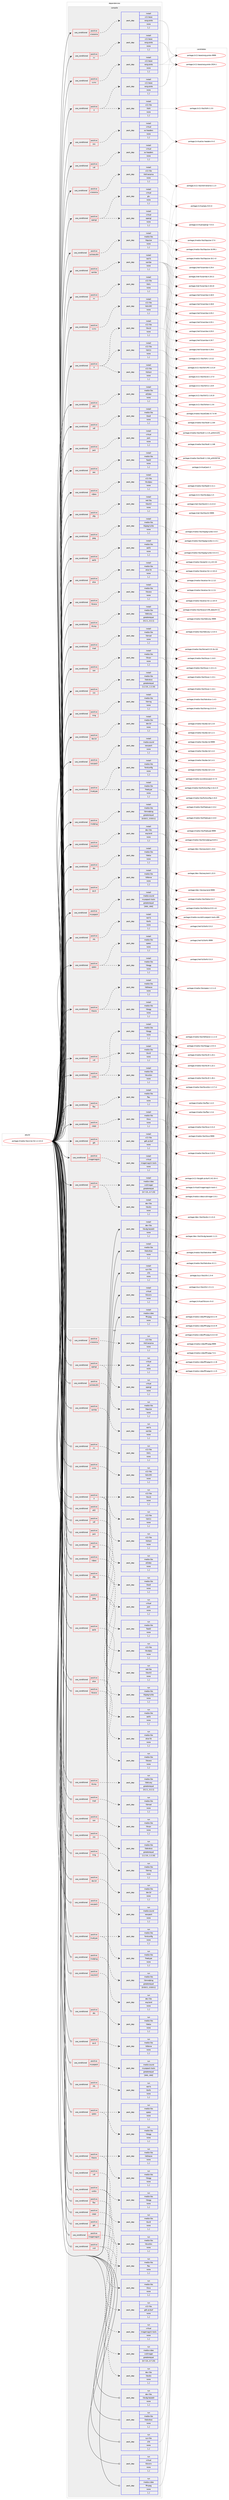 digraph prolog {

# *************
# Graph options
# *************

newrank=true;
concentrate=true;
compound=true;
graph [rankdir=LR,fontname=Helvetica,fontsize=10,ranksep=1.5];#, ranksep=2.5, nodesep=0.2];
edge  [arrowhead=vee];
node  [fontname=Helvetica,fontsize=10];

# **********
# The ebuild
# **********

subgraph cluster_leftcol {
color=gray;
label=<<i>ebuild</i>>;
id [label="portage://media-libs/xine-lib-1.2.13-r2", color=red, width=4, href="../media-libs/xine-lib-1.2.13-r2.svg"];
}

# ****************
# The dependencies
# ****************

subgraph cluster_midcol {
color=gray;
label=<<i>dependencies</i>>;
subgraph cluster_compile {
fillcolor="#eeeeee";
style=filled;
label=<<i>compile</i>>;
subgraph cond78056 {
dependency306785 [label=<<TABLE BORDER="0" CELLBORDER="1" CELLSPACING="0" CELLPADDING="4"><TR><TD ROWSPAN="3" CELLPADDING="10">use_conditional</TD></TR><TR><TD>positive</TD></TR><TR><TD>X</TD></TR></TABLE>>, shape=none, color=red];
subgraph pack226350 {
dependency306786 [label=<<TABLE BORDER="0" CELLBORDER="1" CELLSPACING="0" CELLPADDING="4" WIDTH="220"><TR><TD ROWSPAN="6" CELLPADDING="30">pack_dep</TD></TR><TR><TD WIDTH="110">install</TD></TR><TR><TD>x11-base</TD></TR><TR><TD>xorg-proto</TD></TR><TR><TD>none</TD></TR><TR><TD>[,,]</TD></TR></TABLE>>, shape=none, color=blue];
}
dependency306785:e -> dependency306786:w [weight=20,style="dashed",arrowhead="vee"];
subgraph pack226351 {
dependency306787 [label=<<TABLE BORDER="0" CELLBORDER="1" CELLSPACING="0" CELLPADDING="4" WIDTH="220"><TR><TD ROWSPAN="6" CELLPADDING="30">pack_dep</TD></TR><TR><TD WIDTH="110">install</TD></TR><TR><TD>x11-libs</TD></TR><TR><TD>libXt</TD></TR><TR><TD>none</TD></TR><TR><TD>[,,]</TD></TR></TABLE>>, shape=none, color=blue];
}
dependency306785:e -> dependency306787:w [weight=20,style="dashed",arrowhead="vee"];
}
id:e -> dependency306785:w [weight=20,style="solid",arrowhead="vee"];
subgraph cond78057 {
dependency306788 [label=<<TABLE BORDER="0" CELLBORDER="1" CELLSPACING="0" CELLPADDING="4"><TR><TD ROWSPAN="3" CELLPADDING="10">use_conditional</TD></TR><TR><TD>positive</TD></TR><TR><TD>X</TD></TR></TABLE>>, shape=none, color=red];
subgraph pack226352 {
dependency306789 [label=<<TABLE BORDER="0" CELLBORDER="1" CELLSPACING="0" CELLPADDING="4" WIDTH="220"><TR><TD ROWSPAN="6" CELLPADDING="30">pack_dep</TD></TR><TR><TD WIDTH="110">install</TD></TR><TR><TD>x11-libs</TD></TR><TR><TD>libX11</TD></TR><TR><TD>none</TD></TR><TR><TD>[,,]</TD></TR></TABLE>>, shape=none, color=blue];
}
dependency306788:e -> dependency306789:w [weight=20,style="dashed",arrowhead="vee"];
subgraph pack226353 {
dependency306790 [label=<<TABLE BORDER="0" CELLBORDER="1" CELLSPACING="0" CELLPADDING="4" WIDTH="220"><TR><TD ROWSPAN="6" CELLPADDING="30">pack_dep</TD></TR><TR><TD WIDTH="110">install</TD></TR><TR><TD>x11-libs</TD></TR><TR><TD>libXext</TD></TR><TR><TD>none</TD></TR><TR><TD>[,,]</TD></TR></TABLE>>, shape=none, color=blue];
}
dependency306788:e -> dependency306790:w [weight=20,style="dashed",arrowhead="vee"];
subgraph pack226354 {
dependency306791 [label=<<TABLE BORDER="0" CELLBORDER="1" CELLSPACING="0" CELLPADDING="4" WIDTH="220"><TR><TD ROWSPAN="6" CELLPADDING="30">pack_dep</TD></TR><TR><TD WIDTH="110">install</TD></TR><TR><TD>x11-libs</TD></TR><TR><TD>libxcb</TD></TR><TR><TD>none</TD></TR><TR><TD>[,,]</TD></TR></TABLE>>, shape=none, color=blue];
}
dependency306788:e -> dependency306791:w [weight=20,style="dashed",arrowhead="vee"];
}
id:e -> dependency306788:w [weight=20,style="solid",arrowhead="vee"];
subgraph cond78058 {
dependency306792 [label=<<TABLE BORDER="0" CELLBORDER="1" CELLSPACING="0" CELLPADDING="4"><TR><TD ROWSPAN="3" CELLPADDING="10">use_conditional</TD></TR><TR><TD>positive</TD></TR><TR><TD>a52</TD></TR></TABLE>>, shape=none, color=red];
subgraph pack226355 {
dependency306793 [label=<<TABLE BORDER="0" CELLBORDER="1" CELLSPACING="0" CELLPADDING="4" WIDTH="220"><TR><TD ROWSPAN="6" CELLPADDING="30">pack_dep</TD></TR><TR><TD WIDTH="110">install</TD></TR><TR><TD>media-libs</TD></TR><TR><TD>a52dec</TD></TR><TR><TD>none</TD></TR><TR><TD>[,,]</TD></TR></TABLE>>, shape=none, color=blue];
}
dependency306792:e -> dependency306793:w [weight=20,style="dashed",arrowhead="vee"];
}
id:e -> dependency306792:w [weight=20,style="solid",arrowhead="vee"];
subgraph cond78059 {
dependency306794 [label=<<TABLE BORDER="0" CELLBORDER="1" CELLSPACING="0" CELLPADDING="4"><TR><TD ROWSPAN="3" CELLPADDING="10">use_conditional</TD></TR><TR><TD>positive</TD></TR><TR><TD>aac</TD></TR></TABLE>>, shape=none, color=red];
subgraph pack226356 {
dependency306795 [label=<<TABLE BORDER="0" CELLBORDER="1" CELLSPACING="0" CELLPADDING="4" WIDTH="220"><TR><TD ROWSPAN="6" CELLPADDING="30">pack_dep</TD></TR><TR><TD WIDTH="110">install</TD></TR><TR><TD>media-libs</TD></TR><TR><TD>faad2</TD></TR><TR><TD>none</TD></TR><TR><TD>[,,]</TD></TR></TABLE>>, shape=none, color=blue];
}
dependency306794:e -> dependency306795:w [weight=20,style="dashed",arrowhead="vee"];
}
id:e -> dependency306794:w [weight=20,style="solid",arrowhead="vee"];
subgraph cond78060 {
dependency306796 [label=<<TABLE BORDER="0" CELLBORDER="1" CELLSPACING="0" CELLPADDING="4"><TR><TD ROWSPAN="3" CELLPADDING="10">use_conditional</TD></TR><TR><TD>positive</TD></TR><TR><TD>aalib</TD></TR></TABLE>>, shape=none, color=red];
subgraph pack226357 {
dependency306797 [label=<<TABLE BORDER="0" CELLBORDER="1" CELLSPACING="0" CELLPADDING="4" WIDTH="220"><TR><TD ROWSPAN="6" CELLPADDING="30">pack_dep</TD></TR><TR><TD WIDTH="110">install</TD></TR><TR><TD>media-libs</TD></TR><TR><TD>aalib</TD></TR><TR><TD>none</TD></TR><TR><TD>[,,]</TD></TR></TABLE>>, shape=none, color=blue];
}
dependency306796:e -> dependency306797:w [weight=20,style="dashed",arrowhead="vee"];
}
id:e -> dependency306796:w [weight=20,style="solid",arrowhead="vee"];
subgraph cond78061 {
dependency306798 [label=<<TABLE BORDER="0" CELLBORDER="1" CELLSPACING="0" CELLPADDING="4"><TR><TD ROWSPAN="3" CELLPADDING="10">use_conditional</TD></TR><TR><TD>positive</TD></TR><TR><TD>alsa</TD></TR></TABLE>>, shape=none, color=red];
subgraph pack226358 {
dependency306799 [label=<<TABLE BORDER="0" CELLBORDER="1" CELLSPACING="0" CELLPADDING="4" WIDTH="220"><TR><TD ROWSPAN="6" CELLPADDING="30">pack_dep</TD></TR><TR><TD WIDTH="110">install</TD></TR><TR><TD>media-libs</TD></TR><TR><TD>alsa-lib</TD></TR><TR><TD>none</TD></TR><TR><TD>[,,]</TD></TR></TABLE>>, shape=none, color=blue];
}
dependency306798:e -> dependency306799:w [weight=20,style="dashed",arrowhead="vee"];
}
id:e -> dependency306798:w [weight=20,style="solid",arrowhead="vee"];
subgraph cond78062 {
dependency306800 [label=<<TABLE BORDER="0" CELLBORDER="1" CELLSPACING="0" CELLPADDING="4"><TR><TD ROWSPAN="3" CELLPADDING="10">use_conditional</TD></TR><TR><TD>positive</TD></TR><TR><TD>bluray</TD></TR></TABLE>>, shape=none, color=red];
subgraph pack226359 {
dependency306801 [label=<<TABLE BORDER="0" CELLBORDER="1" CELLSPACING="0" CELLPADDING="4" WIDTH="220"><TR><TD ROWSPAN="6" CELLPADDING="30">pack_dep</TD></TR><TR><TD WIDTH="110">install</TD></TR><TR><TD>media-libs</TD></TR><TR><TD>libbluray</TD></TR><TR><TD>greaterequal</TD></TR><TR><TD>[0.2.1,,,0.2.1]</TD></TR></TABLE>>, shape=none, color=blue];
}
dependency306800:e -> dependency306801:w [weight=20,style="dashed",arrowhead="vee"];
}
id:e -> dependency306800:w [weight=20,style="solid",arrowhead="vee"];
subgraph cond78063 {
dependency306802 [label=<<TABLE BORDER="0" CELLBORDER="1" CELLSPACING="0" CELLPADDING="4"><TR><TD ROWSPAN="3" CELLPADDING="10">use_conditional</TD></TR><TR><TD>positive</TD></TR><TR><TD>css</TD></TR></TABLE>>, shape=none, color=red];
subgraph pack226360 {
dependency306803 [label=<<TABLE BORDER="0" CELLBORDER="1" CELLSPACING="0" CELLPADDING="4" WIDTH="220"><TR><TD ROWSPAN="6" CELLPADDING="30">pack_dep</TD></TR><TR><TD WIDTH="110">install</TD></TR><TR><TD>media-libs</TD></TR><TR><TD>libdvdcss</TD></TR><TR><TD>greaterequal</TD></TR><TR><TD>[1.2.10,,,1.2.10]</TD></TR></TABLE>>, shape=none, color=blue];
}
dependency306802:e -> dependency306803:w [weight=20,style="dashed",arrowhead="vee"];
}
id:e -> dependency306802:w [weight=20,style="solid",arrowhead="vee"];
subgraph cond78064 {
dependency306804 [label=<<TABLE BORDER="0" CELLBORDER="1" CELLSPACING="0" CELLPADDING="4"><TR><TD ROWSPAN="3" CELLPADDING="10">use_conditional</TD></TR><TR><TD>positive</TD></TR><TR><TD>dav1d</TD></TR></TABLE>>, shape=none, color=red];
subgraph pack226361 {
dependency306805 [label=<<TABLE BORDER="0" CELLBORDER="1" CELLSPACING="0" CELLPADDING="4" WIDTH="220"><TR><TD ROWSPAN="6" CELLPADDING="30">pack_dep</TD></TR><TR><TD WIDTH="110">install</TD></TR><TR><TD>media-libs</TD></TR><TR><TD>dav1d</TD></TR><TR><TD>none</TD></TR><TR><TD>[,,]</TD></TR></TABLE>>, shape=none, color=blue];
}
dependency306804:e -> dependency306805:w [weight=20,style="dashed",arrowhead="vee"];
}
id:e -> dependency306804:w [weight=20,style="solid",arrowhead="vee"];
subgraph cond78065 {
dependency306806 [label=<<TABLE BORDER="0" CELLBORDER="1" CELLSPACING="0" CELLPADDING="4"><TR><TD ROWSPAN="3" CELLPADDING="10">use_conditional</TD></TR><TR><TD>positive</TD></TR><TR><TD>dts</TD></TR></TABLE>>, shape=none, color=red];
subgraph pack226362 {
dependency306807 [label=<<TABLE BORDER="0" CELLBORDER="1" CELLSPACING="0" CELLPADDING="4" WIDTH="220"><TR><TD ROWSPAN="6" CELLPADDING="30">pack_dep</TD></TR><TR><TD WIDTH="110">install</TD></TR><TR><TD>media-libs</TD></TR><TR><TD>libdca</TD></TR><TR><TD>none</TD></TR><TR><TD>[,,]</TD></TR></TABLE>>, shape=none, color=blue];
}
dependency306806:e -> dependency306807:w [weight=20,style="dashed",arrowhead="vee"];
}
id:e -> dependency306806:w [weight=20,style="solid",arrowhead="vee"];
subgraph cond78066 {
dependency306808 [label=<<TABLE BORDER="0" CELLBORDER="1" CELLSPACING="0" CELLPADDING="4"><TR><TD ROWSPAN="3" CELLPADDING="10">use_conditional</TD></TR><TR><TD>positive</TD></TR><TR><TD>dxr3</TD></TR></TABLE>>, shape=none, color=red];
subgraph pack226363 {
dependency306809 [label=<<TABLE BORDER="0" CELLBORDER="1" CELLSPACING="0" CELLPADDING="4" WIDTH="220"><TR><TD ROWSPAN="6" CELLPADDING="30">pack_dep</TD></TR><TR><TD WIDTH="110">install</TD></TR><TR><TD>media-libs</TD></TR><TR><TD>libfame</TD></TR><TR><TD>none</TD></TR><TR><TD>[,,]</TD></TR></TABLE>>, shape=none, color=blue];
}
dependency306808:e -> dependency306809:w [weight=20,style="dashed",arrowhead="vee"];
}
id:e -> dependency306808:w [weight=20,style="solid",arrowhead="vee"];
subgraph cond78067 {
dependency306810 [label=<<TABLE BORDER="0" CELLBORDER="1" CELLSPACING="0" CELLPADDING="4"><TR><TD ROWSPAN="3" CELLPADDING="10">use_conditional</TD></TR><TR><TD>positive</TD></TR><TR><TD>flac</TD></TR></TABLE>>, shape=none, color=red];
subgraph pack226364 {
dependency306811 [label=<<TABLE BORDER="0" CELLBORDER="1" CELLSPACING="0" CELLPADDING="4" WIDTH="220"><TR><TD ROWSPAN="6" CELLPADDING="30">pack_dep</TD></TR><TR><TD WIDTH="110">install</TD></TR><TR><TD>media-libs</TD></TR><TR><TD>flac</TD></TR><TR><TD>none</TD></TR><TR><TD>[,,]</TD></TR></TABLE>>, shape=none, color=blue];
}
dependency306810:e -> dependency306811:w [weight=20,style="dashed",arrowhead="vee"];
}
id:e -> dependency306810:w [weight=20,style="solid",arrowhead="vee"];
subgraph cond78068 {
dependency306812 [label=<<TABLE BORDER="0" CELLBORDER="1" CELLSPACING="0" CELLPADDING="4"><TR><TD ROWSPAN="3" CELLPADDING="10">use_conditional</TD></TR><TR><TD>positive</TD></TR><TR><TD>gtk</TD></TR></TABLE>>, shape=none, color=red];
subgraph pack226365 {
dependency306813 [label=<<TABLE BORDER="0" CELLBORDER="1" CELLSPACING="0" CELLPADDING="4" WIDTH="220"><TR><TD ROWSPAN="6" CELLPADDING="30">pack_dep</TD></TR><TR><TD WIDTH="110">install</TD></TR><TR><TD>x11-libs</TD></TR><TR><TD>gdk-pixbuf</TD></TR><TR><TD>none</TD></TR><TR><TD>[,,]</TD></TR></TABLE>>, shape=none, color=blue];
}
dependency306812:e -> dependency306813:w [weight=20,style="dashed",arrowhead="vee"];
}
id:e -> dependency306812:w [weight=20,style="solid",arrowhead="vee"];
subgraph cond78069 {
dependency306814 [label=<<TABLE BORDER="0" CELLBORDER="1" CELLSPACING="0" CELLPADDING="4"><TR><TD ROWSPAN="3" CELLPADDING="10">use_conditional</TD></TR><TR><TD>positive</TD></TR><TR><TD>imagemagick</TD></TR></TABLE>>, shape=none, color=red];
subgraph pack226366 {
dependency306815 [label=<<TABLE BORDER="0" CELLBORDER="1" CELLSPACING="0" CELLPADDING="4" WIDTH="220"><TR><TD ROWSPAN="6" CELLPADDING="30">pack_dep</TD></TR><TR><TD WIDTH="110">install</TD></TR><TR><TD>virtual</TD></TR><TR><TD>imagemagick-tools</TD></TR><TR><TD>none</TD></TR><TR><TD>[,,]</TD></TR></TABLE>>, shape=none, color=blue];
}
dependency306814:e -> dependency306815:w [weight=20,style="dashed",arrowhead="vee"];
}
id:e -> dependency306814:w [weight=20,style="solid",arrowhead="vee"];
subgraph cond78070 {
dependency306816 [label=<<TABLE BORDER="0" CELLBORDER="1" CELLSPACING="0" CELLPADDING="4"><TR><TD ROWSPAN="3" CELLPADDING="10">use_conditional</TD></TR><TR><TD>positive</TD></TR><TR><TD>jack</TD></TR></TABLE>>, shape=none, color=red];
subgraph pack226367 {
dependency306817 [label=<<TABLE BORDER="0" CELLBORDER="1" CELLSPACING="0" CELLPADDING="4" WIDTH="220"><TR><TD ROWSPAN="6" CELLPADDING="30">pack_dep</TD></TR><TR><TD WIDTH="110">install</TD></TR><TR><TD>virtual</TD></TR><TR><TD>jack</TD></TR><TR><TD>none</TD></TR><TR><TD>[,,]</TD></TR></TABLE>>, shape=none, color=blue];
}
dependency306816:e -> dependency306817:w [weight=20,style="dashed",arrowhead="vee"];
}
id:e -> dependency306816:w [weight=20,style="solid",arrowhead="vee"];
subgraph cond78071 {
dependency306818 [label=<<TABLE BORDER="0" CELLBORDER="1" CELLSPACING="0" CELLPADDING="4"><TR><TD ROWSPAN="3" CELLPADDING="10">use_conditional</TD></TR><TR><TD>positive</TD></TR><TR><TD>jpeg</TD></TR></TABLE>>, shape=none, color=red];
subgraph pack226368 {
dependency306819 [label=<<TABLE BORDER="0" CELLBORDER="1" CELLSPACING="0" CELLPADDING="4" WIDTH="220"><TR><TD ROWSPAN="6" CELLPADDING="30">pack_dep</TD></TR><TR><TD WIDTH="110">install</TD></TR><TR><TD>media-libs</TD></TR><TR><TD>libjpeg-turbo</TD></TR><TR><TD>none</TD></TR><TR><TD>[,,]</TD></TR></TABLE>>, shape=none, color=blue];
}
dependency306818:e -> dependency306819:w [weight=20,style="dashed",arrowhead="vee"];
}
id:e -> dependency306818:w [weight=20,style="solid",arrowhead="vee"];
subgraph cond78072 {
dependency306820 [label=<<TABLE BORDER="0" CELLBORDER="1" CELLSPACING="0" CELLPADDING="4"><TR><TD ROWSPAN="3" CELLPADDING="10">use_conditional</TD></TR><TR><TD>positive</TD></TR><TR><TD>libcaca</TD></TR></TABLE>>, shape=none, color=red];
subgraph pack226369 {
dependency306821 [label=<<TABLE BORDER="0" CELLBORDER="1" CELLSPACING="0" CELLPADDING="4" WIDTH="220"><TR><TD ROWSPAN="6" CELLPADDING="30">pack_dep</TD></TR><TR><TD WIDTH="110">install</TD></TR><TR><TD>media-libs</TD></TR><TR><TD>libcaca</TD></TR><TR><TD>none</TD></TR><TR><TD>[,,]</TD></TR></TABLE>>, shape=none, color=blue];
}
dependency306820:e -> dependency306821:w [weight=20,style="dashed",arrowhead="vee"];
}
id:e -> dependency306820:w [weight=20,style="solid",arrowhead="vee"];
subgraph cond78073 {
dependency306822 [label=<<TABLE BORDER="0" CELLBORDER="1" CELLSPACING="0" CELLPADDING="4"><TR><TD ROWSPAN="3" CELLPADDING="10">use_conditional</TD></TR><TR><TD>positive</TD></TR><TR><TD>mad</TD></TR></TABLE>>, shape=none, color=red];
subgraph pack226370 {
dependency306823 [label=<<TABLE BORDER="0" CELLBORDER="1" CELLSPACING="0" CELLPADDING="4" WIDTH="220"><TR><TD ROWSPAN="6" CELLPADDING="30">pack_dep</TD></TR><TR><TD WIDTH="110">install</TD></TR><TR><TD>media-libs</TD></TR><TR><TD>libmad</TD></TR><TR><TD>none</TD></TR><TR><TD>[,,]</TD></TR></TABLE>>, shape=none, color=blue];
}
dependency306822:e -> dependency306823:w [weight=20,style="dashed",arrowhead="vee"];
}
id:e -> dependency306822:w [weight=20,style="solid",arrowhead="vee"];
subgraph cond78074 {
dependency306824 [label=<<TABLE BORDER="0" CELLBORDER="1" CELLSPACING="0" CELLPADDING="4"><TR><TD ROWSPAN="3" CELLPADDING="10">use_conditional</TD></TR><TR><TD>positive</TD></TR><TR><TD>mng</TD></TR></TABLE>>, shape=none, color=red];
subgraph pack226371 {
dependency306825 [label=<<TABLE BORDER="0" CELLBORDER="1" CELLSPACING="0" CELLPADDING="4" WIDTH="220"><TR><TD ROWSPAN="6" CELLPADDING="30">pack_dep</TD></TR><TR><TD WIDTH="110">install</TD></TR><TR><TD>media-libs</TD></TR><TR><TD>libmng</TD></TR><TR><TD>none</TD></TR><TR><TD>[,,]</TD></TR></TABLE>>, shape=none, color=blue];
}
dependency306824:e -> dependency306825:w [weight=20,style="dashed",arrowhead="vee"];
}
id:e -> dependency306824:w [weight=20,style="solid",arrowhead="vee"];
subgraph cond78075 {
dependency306826 [label=<<TABLE BORDER="0" CELLBORDER="1" CELLSPACING="0" CELLPADDING="4"><TR><TD ROWSPAN="3" CELLPADDING="10">use_conditional</TD></TR><TR><TD>positive</TD></TR><TR><TD>modplug</TD></TR></TABLE>>, shape=none, color=red];
subgraph pack226372 {
dependency306827 [label=<<TABLE BORDER="0" CELLBORDER="1" CELLSPACING="0" CELLPADDING="4" WIDTH="220"><TR><TD ROWSPAN="6" CELLPADDING="30">pack_dep</TD></TR><TR><TD WIDTH="110">install</TD></TR><TR><TD>media-libs</TD></TR><TR><TD>libmodplug</TD></TR><TR><TD>greaterequal</TD></TR><TR><TD>[0.8.8.1,,,0.8.8.1]</TD></TR></TABLE>>, shape=none, color=blue];
}
dependency306826:e -> dependency306827:w [weight=20,style="dashed",arrowhead="vee"];
}
id:e -> dependency306826:w [weight=20,style="solid",arrowhead="vee"];
subgraph cond78076 {
dependency306828 [label=<<TABLE BORDER="0" CELLBORDER="1" CELLSPACING="0" CELLPADDING="4"><TR><TD ROWSPAN="3" CELLPADDING="10">use_conditional</TD></TR><TR><TD>positive</TD></TR><TR><TD>musepack</TD></TR></TABLE>>, shape=none, color=red];
subgraph pack226373 {
dependency306829 [label=<<TABLE BORDER="0" CELLBORDER="1" CELLSPACING="0" CELLPADDING="4" WIDTH="220"><TR><TD ROWSPAN="6" CELLPADDING="30">pack_dep</TD></TR><TR><TD WIDTH="110">install</TD></TR><TR><TD>media-sound</TD></TR><TR><TD>musepack-tools</TD></TR><TR><TD>greaterequal</TD></TR><TR><TD>[444,,,444]</TD></TR></TABLE>>, shape=none, color=blue];
}
dependency306828:e -> dependency306829:w [weight=20,style="dashed",arrowhead="vee"];
}
id:e -> dependency306828:w [weight=20,style="solid",arrowhead="vee"];
subgraph cond78077 {
dependency306830 [label=<<TABLE BORDER="0" CELLBORDER="1" CELLSPACING="0" CELLPADDING="4"><TR><TD ROWSPAN="3" CELLPADDING="10">use_conditional</TD></TR><TR><TD>positive</TD></TR><TR><TD>nfs</TD></TR></TABLE>>, shape=none, color=red];
subgraph pack226374 {
dependency306831 [label=<<TABLE BORDER="0" CELLBORDER="1" CELLSPACING="0" CELLPADDING="4" WIDTH="220"><TR><TD ROWSPAN="6" CELLPADDING="30">pack_dep</TD></TR><TR><TD WIDTH="110">install</TD></TR><TR><TD>net-fs</TD></TR><TR><TD>libnfs</TD></TR><TR><TD>none</TD></TR><TR><TD>[,,]</TD></TR></TABLE>>, shape=none, color=blue];
}
dependency306830:e -> dependency306831:w [weight=20,style="dashed",arrowhead="vee"];
}
id:e -> dependency306830:w [weight=20,style="solid",arrowhead="vee"];
subgraph cond78078 {
dependency306832 [label=<<TABLE BORDER="0" CELLBORDER="1" CELLSPACING="0" CELLPADDING="4"><TR><TD ROWSPAN="3" CELLPADDING="10">use_conditional</TD></TR><TR><TD>positive</TD></TR><TR><TD>opengl</TD></TR></TABLE>>, shape=none, color=red];
subgraph pack226375 {
dependency306833 [label=<<TABLE BORDER="0" CELLBORDER="1" CELLSPACING="0" CELLPADDING="4" WIDTH="220"><TR><TD ROWSPAN="6" CELLPADDING="30">pack_dep</TD></TR><TR><TD WIDTH="110">install</TD></TR><TR><TD>virtual</TD></TR><TR><TD>glu</TD></TR><TR><TD>none</TD></TR><TR><TD>[,,]</TD></TR></TABLE>>, shape=none, color=blue];
}
dependency306832:e -> dependency306833:w [weight=20,style="dashed",arrowhead="vee"];
subgraph pack226376 {
dependency306834 [label=<<TABLE BORDER="0" CELLBORDER="1" CELLSPACING="0" CELLPADDING="4" WIDTH="220"><TR><TD ROWSPAN="6" CELLPADDING="30">pack_dep</TD></TR><TR><TD WIDTH="110">install</TD></TR><TR><TD>virtual</TD></TR><TR><TD>opengl</TD></TR><TR><TD>none</TD></TR><TR><TD>[,,]</TD></TR></TABLE>>, shape=none, color=blue];
}
dependency306832:e -> dependency306834:w [weight=20,style="dashed",arrowhead="vee"];
}
id:e -> dependency306832:w [weight=20,style="solid",arrowhead="vee"];
subgraph cond78079 {
dependency306835 [label=<<TABLE BORDER="0" CELLBORDER="1" CELLSPACING="0" CELLPADDING="4"><TR><TD ROWSPAN="3" CELLPADDING="10">use_conditional</TD></TR><TR><TD>positive</TD></TR><TR><TD>oss</TD></TR></TABLE>>, shape=none, color=red];
subgraph pack226377 {
dependency306836 [label=<<TABLE BORDER="0" CELLBORDER="1" CELLSPACING="0" CELLPADDING="4" WIDTH="220"><TR><TD ROWSPAN="6" CELLPADDING="30">pack_dep</TD></TR><TR><TD WIDTH="110">install</TD></TR><TR><TD>virtual</TD></TR><TR><TD>os-headers</TD></TR><TR><TD>none</TD></TR><TR><TD>[,,]</TD></TR></TABLE>>, shape=none, color=blue];
}
dependency306835:e -> dependency306836:w [weight=20,style="dashed",arrowhead="vee"];
}
id:e -> dependency306835:w [weight=20,style="solid",arrowhead="vee"];
subgraph cond78080 {
dependency306837 [label=<<TABLE BORDER="0" CELLBORDER="1" CELLSPACING="0" CELLPADDING="4"><TR><TD ROWSPAN="3" CELLPADDING="10">use_conditional</TD></TR><TR><TD>positive</TD></TR><TR><TD>pulseaudio</TD></TR></TABLE>>, shape=none, color=red];
subgraph pack226378 {
dependency306838 [label=<<TABLE BORDER="0" CELLBORDER="1" CELLSPACING="0" CELLPADDING="4" WIDTH="220"><TR><TD ROWSPAN="6" CELLPADDING="30">pack_dep</TD></TR><TR><TD WIDTH="110">install</TD></TR><TR><TD>media-libs</TD></TR><TR><TD>libpulse</TD></TR><TR><TD>none</TD></TR><TR><TD>[,,]</TD></TR></TABLE>>, shape=none, color=blue];
}
dependency306837:e -> dependency306838:w [weight=20,style="dashed",arrowhead="vee"];
}
id:e -> dependency306837:w [weight=20,style="solid",arrowhead="vee"];
subgraph cond78081 {
dependency306839 [label=<<TABLE BORDER="0" CELLBORDER="1" CELLSPACING="0" CELLPADDING="4"><TR><TD ROWSPAN="3" CELLPADDING="10">use_conditional</TD></TR><TR><TD>positive</TD></TR><TR><TD>samba</TD></TR></TABLE>>, shape=none, color=red];
subgraph pack226379 {
dependency306840 [label=<<TABLE BORDER="0" CELLBORDER="1" CELLSPACING="0" CELLPADDING="4" WIDTH="220"><TR><TD ROWSPAN="6" CELLPADDING="30">pack_dep</TD></TR><TR><TD WIDTH="110">install</TD></TR><TR><TD>net-fs</TD></TR><TR><TD>samba</TD></TR><TR><TD>none</TD></TR><TR><TD>[,,]</TD></TR></TABLE>>, shape=none, color=blue];
}
dependency306839:e -> dependency306840:w [weight=20,style="dashed",arrowhead="vee"];
}
id:e -> dependency306839:w [weight=20,style="solid",arrowhead="vee"];
subgraph cond78082 {
dependency306841 [label=<<TABLE BORDER="0" CELLBORDER="1" CELLSPACING="0" CELLPADDING="4"><TR><TD ROWSPAN="3" CELLPADDING="10">use_conditional</TD></TR><TR><TD>positive</TD></TR><TR><TD>sdl</TD></TR></TABLE>>, shape=none, color=red];
subgraph pack226380 {
dependency306842 [label=<<TABLE BORDER="0" CELLBORDER="1" CELLSPACING="0" CELLPADDING="4" WIDTH="220"><TR><TD ROWSPAN="6" CELLPADDING="30">pack_dep</TD></TR><TR><TD WIDTH="110">install</TD></TR><TR><TD>media-libs</TD></TR><TR><TD>libsdl</TD></TR><TR><TD>none</TD></TR><TR><TD>[,,]</TD></TR></TABLE>>, shape=none, color=blue];
}
dependency306841:e -> dependency306842:w [weight=20,style="dashed",arrowhead="vee"];
}
id:e -> dependency306841:w [weight=20,style="solid",arrowhead="vee"];
subgraph cond78083 {
dependency306843 [label=<<TABLE BORDER="0" CELLBORDER="1" CELLSPACING="0" CELLPADDING="4"><TR><TD ROWSPAN="3" CELLPADDING="10">use_conditional</TD></TR><TR><TD>positive</TD></TR><TR><TD>sftp</TD></TR></TABLE>>, shape=none, color=red];
subgraph pack226381 {
dependency306844 [label=<<TABLE BORDER="0" CELLBORDER="1" CELLSPACING="0" CELLPADDING="4" WIDTH="220"><TR><TD ROWSPAN="6" CELLPADDING="30">pack_dep</TD></TR><TR><TD WIDTH="110">install</TD></TR><TR><TD>net-libs</TD></TR><TR><TD>libssh2</TD></TR><TR><TD>none</TD></TR><TR><TD>[,,]</TD></TR></TABLE>>, shape=none, color=blue];
}
dependency306843:e -> dependency306844:w [weight=20,style="dashed",arrowhead="vee"];
}
id:e -> dependency306843:w [weight=20,style="solid",arrowhead="vee"];
subgraph cond78084 {
dependency306845 [label=<<TABLE BORDER="0" CELLBORDER="1" CELLSPACING="0" CELLPADDING="4"><TR><TD ROWSPAN="3" CELLPADDING="10">use_conditional</TD></TR><TR><TD>positive</TD></TR><TR><TD>speex</TD></TR></TABLE>>, shape=none, color=red];
subgraph pack226382 {
dependency306846 [label=<<TABLE BORDER="0" CELLBORDER="1" CELLSPACING="0" CELLPADDING="4" WIDTH="220"><TR><TD ROWSPAN="6" CELLPADDING="30">pack_dep</TD></TR><TR><TD WIDTH="110">install</TD></TR><TR><TD>media-libs</TD></TR><TR><TD>libogg</TD></TR><TR><TD>none</TD></TR><TR><TD>[,,]</TD></TR></TABLE>>, shape=none, color=blue];
}
dependency306845:e -> dependency306846:w [weight=20,style="dashed",arrowhead="vee"];
subgraph pack226383 {
dependency306847 [label=<<TABLE BORDER="0" CELLBORDER="1" CELLSPACING="0" CELLPADDING="4" WIDTH="220"><TR><TD ROWSPAN="6" CELLPADDING="30">pack_dep</TD></TR><TR><TD WIDTH="110">install</TD></TR><TR><TD>media-libs</TD></TR><TR><TD>speex</TD></TR><TR><TD>none</TD></TR><TR><TD>[,,]</TD></TR></TABLE>>, shape=none, color=blue];
}
dependency306845:e -> dependency306847:w [weight=20,style="dashed",arrowhead="vee"];
}
id:e -> dependency306845:w [weight=20,style="solid",arrowhead="vee"];
subgraph cond78085 {
dependency306848 [label=<<TABLE BORDER="0" CELLBORDER="1" CELLSPACING="0" CELLPADDING="4"><TR><TD ROWSPAN="3" CELLPADDING="10">use_conditional</TD></TR><TR><TD>positive</TD></TR><TR><TD>theora</TD></TR></TABLE>>, shape=none, color=red];
subgraph pack226384 {
dependency306849 [label=<<TABLE BORDER="0" CELLBORDER="1" CELLSPACING="0" CELLPADDING="4" WIDTH="220"><TR><TD ROWSPAN="6" CELLPADDING="30">pack_dep</TD></TR><TR><TD WIDTH="110">install</TD></TR><TR><TD>media-libs</TD></TR><TR><TD>libogg</TD></TR><TR><TD>none</TD></TR><TR><TD>[,,]</TD></TR></TABLE>>, shape=none, color=blue];
}
dependency306848:e -> dependency306849:w [weight=20,style="dashed",arrowhead="vee"];
subgraph pack226385 {
dependency306850 [label=<<TABLE BORDER="0" CELLBORDER="1" CELLSPACING="0" CELLPADDING="4" WIDTH="220"><TR><TD ROWSPAN="6" CELLPADDING="30">pack_dep</TD></TR><TR><TD WIDTH="110">install</TD></TR><TR><TD>media-libs</TD></TR><TR><TD>libtheora</TD></TR><TR><TD>none</TD></TR><TR><TD>[,,]</TD></TR></TABLE>>, shape=none, color=blue];
}
dependency306848:e -> dependency306850:w [weight=20,style="dashed",arrowhead="vee"];
}
id:e -> dependency306848:w [weight=20,style="solid",arrowhead="vee"];
subgraph cond78086 {
dependency306851 [label=<<TABLE BORDER="0" CELLBORDER="1" CELLSPACING="0" CELLPADDING="4"><TR><TD ROWSPAN="3" CELLPADDING="10">use_conditional</TD></TR><TR><TD>positive</TD></TR><TR><TD>truetype</TD></TR></TABLE>>, shape=none, color=red];
subgraph pack226386 {
dependency306852 [label=<<TABLE BORDER="0" CELLBORDER="1" CELLSPACING="0" CELLPADDING="4" WIDTH="220"><TR><TD ROWSPAN="6" CELLPADDING="30">pack_dep</TD></TR><TR><TD WIDTH="110">install</TD></TR><TR><TD>media-libs</TD></TR><TR><TD>fontconfig</TD></TR><TR><TD>none</TD></TR><TR><TD>[,,]</TD></TR></TABLE>>, shape=none, color=blue];
}
dependency306851:e -> dependency306852:w [weight=20,style="dashed",arrowhead="vee"];
subgraph pack226387 {
dependency306853 [label=<<TABLE BORDER="0" CELLBORDER="1" CELLSPACING="0" CELLPADDING="4" WIDTH="220"><TR><TD ROWSPAN="6" CELLPADDING="30">pack_dep</TD></TR><TR><TD WIDTH="110">install</TD></TR><TR><TD>media-libs</TD></TR><TR><TD>freetype</TD></TR><TR><TD>none</TD></TR><TR><TD>[,,]</TD></TR></TABLE>>, shape=none, color=blue];
}
dependency306851:e -> dependency306853:w [weight=20,style="dashed",arrowhead="vee"];
}
id:e -> dependency306851:w [weight=20,style="solid",arrowhead="vee"];
subgraph cond78087 {
dependency306854 [label=<<TABLE BORDER="0" CELLBORDER="1" CELLSPACING="0" CELLPADDING="4"><TR><TD ROWSPAN="3" CELLPADDING="10">use_conditional</TD></TR><TR><TD>positive</TD></TR><TR><TD>v4l</TD></TR></TABLE>>, shape=none, color=red];
subgraph pack226388 {
dependency306855 [label=<<TABLE BORDER="0" CELLBORDER="1" CELLSPACING="0" CELLPADDING="4" WIDTH="220"><TR><TD ROWSPAN="6" CELLPADDING="30">pack_dep</TD></TR><TR><TD WIDTH="110">install</TD></TR><TR><TD>media-libs</TD></TR><TR><TD>libv4l</TD></TR><TR><TD>none</TD></TR><TR><TD>[,,]</TD></TR></TABLE>>, shape=none, color=blue];
}
dependency306854:e -> dependency306855:w [weight=20,style="dashed",arrowhead="vee"];
}
id:e -> dependency306854:w [weight=20,style="solid",arrowhead="vee"];
subgraph cond78088 {
dependency306856 [label=<<TABLE BORDER="0" CELLBORDER="1" CELLSPACING="0" CELLPADDING="4"><TR><TD ROWSPAN="3" CELLPADDING="10">use_conditional</TD></TR><TR><TD>positive</TD></TR><TR><TD>v4l</TD></TR></TABLE>>, shape=none, color=red];
subgraph pack226389 {
dependency306857 [label=<<TABLE BORDER="0" CELLBORDER="1" CELLSPACING="0" CELLPADDING="4" WIDTH="220"><TR><TD ROWSPAN="6" CELLPADDING="30">pack_dep</TD></TR><TR><TD WIDTH="110">install</TD></TR><TR><TD>virtual</TD></TR><TR><TD>os-headers</TD></TR><TR><TD>none</TD></TR><TR><TD>[,,]</TD></TR></TABLE>>, shape=none, color=blue];
}
dependency306856:e -> dependency306857:w [weight=20,style="dashed",arrowhead="vee"];
}
id:e -> dependency306856:w [weight=20,style="solid",arrowhead="vee"];
subgraph cond78089 {
dependency306858 [label=<<TABLE BORDER="0" CELLBORDER="1" CELLSPACING="0" CELLPADDING="4"><TR><TD ROWSPAN="3" CELLPADDING="10">use_conditional</TD></TR><TR><TD>positive</TD></TR><TR><TD>vaapi</TD></TR></TABLE>>, shape=none, color=red];
subgraph pack226390 {
dependency306859 [label=<<TABLE BORDER="0" CELLBORDER="1" CELLSPACING="0" CELLPADDING="4" WIDTH="220"><TR><TD ROWSPAN="6" CELLPADDING="30">pack_dep</TD></TR><TR><TD WIDTH="110">install</TD></TR><TR><TD>media-libs</TD></TR><TR><TD>libva</TD></TR><TR><TD>none</TD></TR><TR><TD>[,,]</TD></TR></TABLE>>, shape=none, color=blue];
}
dependency306858:e -> dependency306859:w [weight=20,style="dashed",arrowhead="vee"];
}
id:e -> dependency306858:w [weight=20,style="solid",arrowhead="vee"];
subgraph cond78090 {
dependency306860 [label=<<TABLE BORDER="0" CELLBORDER="1" CELLSPACING="0" CELLPADDING="4"><TR><TD ROWSPAN="3" CELLPADDING="10">use_conditional</TD></TR><TR><TD>positive</TD></TR><TR><TD>vcd</TD></TR></TABLE>>, shape=none, color=red];
subgraph pack226391 {
dependency306861 [label=<<TABLE BORDER="0" CELLBORDER="1" CELLSPACING="0" CELLPADDING="4" WIDTH="220"><TR><TD ROWSPAN="6" CELLPADDING="30">pack_dep</TD></TR><TR><TD WIDTH="110">install</TD></TR><TR><TD>media-video</TD></TR><TR><TD>vcdimager</TD></TR><TR><TD>greaterequal</TD></TR><TR><TD>[0.7.23,,,0.7.23]</TD></TR></TABLE>>, shape=none, color=blue];
}
dependency306860:e -> dependency306861:w [weight=20,style="dashed",arrowhead="vee"];
subgraph pack226392 {
dependency306862 [label=<<TABLE BORDER="0" CELLBORDER="1" CELLSPACING="0" CELLPADDING="4" WIDTH="220"><TR><TD ROWSPAN="6" CELLPADDING="30">pack_dep</TD></TR><TR><TD WIDTH="110">install</TD></TR><TR><TD>dev-libs</TD></TR><TR><TD>libcdio</TD></TR><TR><TD>none</TD></TR><TR><TD>[,,]</TD></TR></TABLE>>, shape=none, color=blue];
}
dependency306860:e -> dependency306862:w [weight=20,style="dashed",arrowhead="vee"];
}
id:e -> dependency306860:w [weight=20,style="solid",arrowhead="vee"];
subgraph cond78091 {
dependency306863 [label=<<TABLE BORDER="0" CELLBORDER="1" CELLSPACING="0" CELLPADDING="4"><TR><TD ROWSPAN="3" CELLPADDING="10">use_conditional</TD></TR><TR><TD>positive</TD></TR><TR><TD>vdpau</TD></TR></TABLE>>, shape=none, color=red];
subgraph pack226393 {
dependency306864 [label=<<TABLE BORDER="0" CELLBORDER="1" CELLSPACING="0" CELLPADDING="4" WIDTH="220"><TR><TD ROWSPAN="6" CELLPADDING="30">pack_dep</TD></TR><TR><TD WIDTH="110">install</TD></TR><TR><TD>x11-libs</TD></TR><TR><TD>libvdpau</TD></TR><TR><TD>none</TD></TR><TR><TD>[,,]</TD></TR></TABLE>>, shape=none, color=blue];
}
dependency306863:e -> dependency306864:w [weight=20,style="dashed",arrowhead="vee"];
}
id:e -> dependency306863:w [weight=20,style="solid",arrowhead="vee"];
subgraph cond78092 {
dependency306865 [label=<<TABLE BORDER="0" CELLBORDER="1" CELLSPACING="0" CELLPADDING="4"><TR><TD ROWSPAN="3" CELLPADDING="10">use_conditional</TD></TR><TR><TD>positive</TD></TR><TR><TD>vorbis</TD></TR></TABLE>>, shape=none, color=red];
subgraph pack226394 {
dependency306866 [label=<<TABLE BORDER="0" CELLBORDER="1" CELLSPACING="0" CELLPADDING="4" WIDTH="220"><TR><TD ROWSPAN="6" CELLPADDING="30">pack_dep</TD></TR><TR><TD WIDTH="110">install</TD></TR><TR><TD>media-libs</TD></TR><TR><TD>libogg</TD></TR><TR><TD>none</TD></TR><TR><TD>[,,]</TD></TR></TABLE>>, shape=none, color=blue];
}
dependency306865:e -> dependency306866:w [weight=20,style="dashed",arrowhead="vee"];
subgraph pack226395 {
dependency306867 [label=<<TABLE BORDER="0" CELLBORDER="1" CELLSPACING="0" CELLPADDING="4" WIDTH="220"><TR><TD ROWSPAN="6" CELLPADDING="30">pack_dep</TD></TR><TR><TD WIDTH="110">install</TD></TR><TR><TD>media-libs</TD></TR><TR><TD>libvorbis</TD></TR><TR><TD>none</TD></TR><TR><TD>[,,]</TD></TR></TABLE>>, shape=none, color=blue];
}
dependency306865:e -> dependency306867:w [weight=20,style="dashed",arrowhead="vee"];
}
id:e -> dependency306865:w [weight=20,style="solid",arrowhead="vee"];
subgraph cond78093 {
dependency306868 [label=<<TABLE BORDER="0" CELLBORDER="1" CELLSPACING="0" CELLPADDING="4"><TR><TD ROWSPAN="3" CELLPADDING="10">use_conditional</TD></TR><TR><TD>positive</TD></TR><TR><TD>vpx</TD></TR></TABLE>>, shape=none, color=red];
subgraph pack226396 {
dependency306869 [label=<<TABLE BORDER="0" CELLBORDER="1" CELLSPACING="0" CELLPADDING="4" WIDTH="220"><TR><TD ROWSPAN="6" CELLPADDING="30">pack_dep</TD></TR><TR><TD WIDTH="110">install</TD></TR><TR><TD>media-libs</TD></TR><TR><TD>libvpx</TD></TR><TR><TD>none</TD></TR><TR><TD>[,,]</TD></TR></TABLE>>, shape=none, color=blue];
}
dependency306868:e -> dependency306869:w [weight=20,style="dashed",arrowhead="vee"];
}
id:e -> dependency306868:w [weight=20,style="solid",arrowhead="vee"];
subgraph cond78094 {
dependency306870 [label=<<TABLE BORDER="0" CELLBORDER="1" CELLSPACING="0" CELLPADDING="4"><TR><TD ROWSPAN="3" CELLPADDING="10">use_conditional</TD></TR><TR><TD>positive</TD></TR><TR><TD>wavpack</TD></TR></TABLE>>, shape=none, color=red];
subgraph pack226397 {
dependency306871 [label=<<TABLE BORDER="0" CELLBORDER="1" CELLSPACING="0" CELLPADDING="4" WIDTH="220"><TR><TD ROWSPAN="6" CELLPADDING="30">pack_dep</TD></TR><TR><TD WIDTH="110">install</TD></TR><TR><TD>media-sound</TD></TR><TR><TD>wavpack</TD></TR><TR><TD>none</TD></TR><TR><TD>[,,]</TD></TR></TABLE>>, shape=none, color=blue];
}
dependency306870:e -> dependency306871:w [weight=20,style="dashed",arrowhead="vee"];
}
id:e -> dependency306870:w [weight=20,style="solid",arrowhead="vee"];
subgraph cond78095 {
dependency306872 [label=<<TABLE BORDER="0" CELLBORDER="1" CELLSPACING="0" CELLPADDING="4"><TR><TD ROWSPAN="3" CELLPADDING="10">use_conditional</TD></TR><TR><TD>positive</TD></TR><TR><TD>wayland</TD></TR></TABLE>>, shape=none, color=red];
subgraph pack226398 {
dependency306873 [label=<<TABLE BORDER="0" CELLBORDER="1" CELLSPACING="0" CELLPADDING="4" WIDTH="220"><TR><TD ROWSPAN="6" CELLPADDING="30">pack_dep</TD></TR><TR><TD WIDTH="110">install</TD></TR><TR><TD>dev-libs</TD></TR><TR><TD>wayland</TD></TR><TR><TD>none</TD></TR><TR><TD>[,,]</TD></TR></TABLE>>, shape=none, color=blue];
}
dependency306872:e -> dependency306873:w [weight=20,style="dashed",arrowhead="vee"];
}
id:e -> dependency306872:w [weight=20,style="solid",arrowhead="vee"];
subgraph cond78096 {
dependency306874 [label=<<TABLE BORDER="0" CELLBORDER="1" CELLSPACING="0" CELLPADDING="4"><TR><TD ROWSPAN="3" CELLPADDING="10">use_conditional</TD></TR><TR><TD>positive</TD></TR><TR><TD>xinerama</TD></TR></TABLE>>, shape=none, color=red];
subgraph pack226399 {
dependency306875 [label=<<TABLE BORDER="0" CELLBORDER="1" CELLSPACING="0" CELLPADDING="4" WIDTH="220"><TR><TD ROWSPAN="6" CELLPADDING="30">pack_dep</TD></TR><TR><TD WIDTH="110">install</TD></TR><TR><TD>x11-base</TD></TR><TR><TD>xorg-proto</TD></TR><TR><TD>none</TD></TR><TR><TD>[,,]</TD></TR></TABLE>>, shape=none, color=blue];
}
dependency306874:e -> dependency306875:w [weight=20,style="dashed",arrowhead="vee"];
}
id:e -> dependency306874:w [weight=20,style="solid",arrowhead="vee"];
subgraph cond78097 {
dependency306876 [label=<<TABLE BORDER="0" CELLBORDER="1" CELLSPACING="0" CELLPADDING="4"><TR><TD ROWSPAN="3" CELLPADDING="10">use_conditional</TD></TR><TR><TD>positive</TD></TR><TR><TD>xinerama</TD></TR></TABLE>>, shape=none, color=red];
subgraph pack226400 {
dependency306877 [label=<<TABLE BORDER="0" CELLBORDER="1" CELLSPACING="0" CELLPADDING="4" WIDTH="220"><TR><TD ROWSPAN="6" CELLPADDING="30">pack_dep</TD></TR><TR><TD WIDTH="110">install</TD></TR><TR><TD>x11-libs</TD></TR><TR><TD>libXinerama</TD></TR><TR><TD>none</TD></TR><TR><TD>[,,]</TD></TR></TABLE>>, shape=none, color=blue];
}
dependency306876:e -> dependency306877:w [weight=20,style="dashed",arrowhead="vee"];
}
id:e -> dependency306876:w [weight=20,style="solid",arrowhead="vee"];
subgraph cond78098 {
dependency306878 [label=<<TABLE BORDER="0" CELLBORDER="1" CELLSPACING="0" CELLPADDING="4"><TR><TD ROWSPAN="3" CELLPADDING="10">use_conditional</TD></TR><TR><TD>positive</TD></TR><TR><TD>xv</TD></TR></TABLE>>, shape=none, color=red];
subgraph pack226401 {
dependency306879 [label=<<TABLE BORDER="0" CELLBORDER="1" CELLSPACING="0" CELLPADDING="4" WIDTH="220"><TR><TD ROWSPAN="6" CELLPADDING="30">pack_dep</TD></TR><TR><TD WIDTH="110">install</TD></TR><TR><TD>x11-base</TD></TR><TR><TD>xorg-proto</TD></TR><TR><TD>none</TD></TR><TR><TD>[,,]</TD></TR></TABLE>>, shape=none, color=blue];
}
dependency306878:e -> dependency306879:w [weight=20,style="dashed",arrowhead="vee"];
}
id:e -> dependency306878:w [weight=20,style="solid",arrowhead="vee"];
subgraph cond78099 {
dependency306880 [label=<<TABLE BORDER="0" CELLBORDER="1" CELLSPACING="0" CELLPADDING="4"><TR><TD ROWSPAN="3" CELLPADDING="10">use_conditional</TD></TR><TR><TD>positive</TD></TR><TR><TD>xv</TD></TR></TABLE>>, shape=none, color=red];
subgraph pack226402 {
dependency306881 [label=<<TABLE BORDER="0" CELLBORDER="1" CELLSPACING="0" CELLPADDING="4" WIDTH="220"><TR><TD ROWSPAN="6" CELLPADDING="30">pack_dep</TD></TR><TR><TD WIDTH="110">install</TD></TR><TR><TD>x11-libs</TD></TR><TR><TD>libXv</TD></TR><TR><TD>none</TD></TR><TR><TD>[,,]</TD></TR></TABLE>>, shape=none, color=blue];
}
dependency306880:e -> dependency306881:w [weight=20,style="dashed",arrowhead="vee"];
}
id:e -> dependency306880:w [weight=20,style="solid",arrowhead="vee"];
subgraph cond78100 {
dependency306882 [label=<<TABLE BORDER="0" CELLBORDER="1" CELLSPACING="0" CELLPADDING="4"><TR><TD ROWSPAN="3" CELLPADDING="10">use_conditional</TD></TR><TR><TD>positive</TD></TR><TR><TD>xvmc</TD></TR></TABLE>>, shape=none, color=red];
subgraph pack226403 {
dependency306883 [label=<<TABLE BORDER="0" CELLBORDER="1" CELLSPACING="0" CELLPADDING="4" WIDTH="220"><TR><TD ROWSPAN="6" CELLPADDING="30">pack_dep</TD></TR><TR><TD WIDTH="110">install</TD></TR><TR><TD>x11-base</TD></TR><TR><TD>xorg-proto</TD></TR><TR><TD>none</TD></TR><TR><TD>[,,]</TD></TR></TABLE>>, shape=none, color=blue];
}
dependency306882:e -> dependency306883:w [weight=20,style="dashed",arrowhead="vee"];
}
id:e -> dependency306882:w [weight=20,style="solid",arrowhead="vee"];
subgraph cond78101 {
dependency306884 [label=<<TABLE BORDER="0" CELLBORDER="1" CELLSPACING="0" CELLPADDING="4"><TR><TD ROWSPAN="3" CELLPADDING="10">use_conditional</TD></TR><TR><TD>positive</TD></TR><TR><TD>xvmc</TD></TR></TABLE>>, shape=none, color=red];
subgraph pack226404 {
dependency306885 [label=<<TABLE BORDER="0" CELLBORDER="1" CELLSPACING="0" CELLPADDING="4" WIDTH="220"><TR><TD ROWSPAN="6" CELLPADDING="30">pack_dep</TD></TR><TR><TD WIDTH="110">install</TD></TR><TR><TD>x11-libs</TD></TR><TR><TD>libXvMC</TD></TR><TR><TD>none</TD></TR><TR><TD>[,,]</TD></TR></TABLE>>, shape=none, color=blue];
}
dependency306884:e -> dependency306885:w [weight=20,style="dashed",arrowhead="vee"];
}
id:e -> dependency306884:w [weight=20,style="solid",arrowhead="vee"];
subgraph pack226405 {
dependency306886 [label=<<TABLE BORDER="0" CELLBORDER="1" CELLSPACING="0" CELLPADDING="4" WIDTH="220"><TR><TD ROWSPAN="6" CELLPADDING="30">pack_dep</TD></TR><TR><TD WIDTH="110">install</TD></TR><TR><TD>dev-libs</TD></TR><TR><TD>libxdg-basedir</TD></TR><TR><TD>none</TD></TR><TR><TD>[,,]</TD></TR></TABLE>>, shape=none, color=blue];
}
id:e -> dependency306886:w [weight=20,style="solid",arrowhead="vee"];
subgraph pack226406 {
dependency306887 [label=<<TABLE BORDER="0" CELLBORDER="1" CELLSPACING="0" CELLPADDING="4" WIDTH="220"><TR><TD ROWSPAN="6" CELLPADDING="30">pack_dep</TD></TR><TR><TD WIDTH="110">install</TD></TR><TR><TD>media-libs</TD></TR><TR><TD>libdvdnav</TD></TR><TR><TD>none</TD></TR><TR><TD>[,,]</TD></TR></TABLE>>, shape=none, color=blue];
}
id:e -> dependency306887:w [weight=20,style="solid",arrowhead="vee"];
subgraph pack226407 {
dependency306888 [label=<<TABLE BORDER="0" CELLBORDER="1" CELLSPACING="0" CELLPADDING="4" WIDTH="220"><TR><TD ROWSPAN="6" CELLPADDING="30">pack_dep</TD></TR><TR><TD WIDTH="110">install</TD></TR><TR><TD>media-video</TD></TR><TR><TD>ffmpeg</TD></TR><TR><TD>none</TD></TR><TR><TD>[,,]</TD></TR></TABLE>>, shape=none, color=blue];
}
id:e -> dependency306888:w [weight=20,style="solid",arrowhead="vee"];
subgraph pack226408 {
dependency306889 [label=<<TABLE BORDER="0" CELLBORDER="1" CELLSPACING="0" CELLPADDING="4" WIDTH="220"><TR><TD ROWSPAN="6" CELLPADDING="30">pack_dep</TD></TR><TR><TD WIDTH="110">install</TD></TR><TR><TD>sys-libs</TD></TR><TR><TD>zlib</TD></TR><TR><TD>none</TD></TR><TR><TD>[,,]</TD></TR></TABLE>>, shape=none, color=blue];
}
id:e -> dependency306889:w [weight=20,style="solid",arrowhead="vee"];
subgraph pack226409 {
dependency306890 [label=<<TABLE BORDER="0" CELLBORDER="1" CELLSPACING="0" CELLPADDING="4" WIDTH="220"><TR><TD ROWSPAN="6" CELLPADDING="30">pack_dep</TD></TR><TR><TD WIDTH="110">install</TD></TR><TR><TD>virtual</TD></TR><TR><TD>libiconv</TD></TR><TR><TD>none</TD></TR><TR><TD>[,,]</TD></TR></TABLE>>, shape=none, color=blue];
}
id:e -> dependency306890:w [weight=20,style="solid",arrowhead="vee"];
}
subgraph cluster_compileandrun {
fillcolor="#eeeeee";
style=filled;
label=<<i>compile and run</i>>;
}
subgraph cluster_run {
fillcolor="#eeeeee";
style=filled;
label=<<i>run</i>>;
subgraph cond78102 {
dependency306891 [label=<<TABLE BORDER="0" CELLBORDER="1" CELLSPACING="0" CELLPADDING="4"><TR><TD ROWSPAN="3" CELLPADDING="10">use_conditional</TD></TR><TR><TD>positive</TD></TR><TR><TD>X</TD></TR></TABLE>>, shape=none, color=red];
subgraph pack226410 {
dependency306892 [label=<<TABLE BORDER="0" CELLBORDER="1" CELLSPACING="0" CELLPADDING="4" WIDTH="220"><TR><TD ROWSPAN="6" CELLPADDING="30">pack_dep</TD></TR><TR><TD WIDTH="110">run</TD></TR><TR><TD>x11-libs</TD></TR><TR><TD>libX11</TD></TR><TR><TD>none</TD></TR><TR><TD>[,,]</TD></TR></TABLE>>, shape=none, color=blue];
}
dependency306891:e -> dependency306892:w [weight=20,style="dashed",arrowhead="vee"];
subgraph pack226411 {
dependency306893 [label=<<TABLE BORDER="0" CELLBORDER="1" CELLSPACING="0" CELLPADDING="4" WIDTH="220"><TR><TD ROWSPAN="6" CELLPADDING="30">pack_dep</TD></TR><TR><TD WIDTH="110">run</TD></TR><TR><TD>x11-libs</TD></TR><TR><TD>libXext</TD></TR><TR><TD>none</TD></TR><TR><TD>[,,]</TD></TR></TABLE>>, shape=none, color=blue];
}
dependency306891:e -> dependency306893:w [weight=20,style="dashed",arrowhead="vee"];
subgraph pack226412 {
dependency306894 [label=<<TABLE BORDER="0" CELLBORDER="1" CELLSPACING="0" CELLPADDING="4" WIDTH="220"><TR><TD ROWSPAN="6" CELLPADDING="30">pack_dep</TD></TR><TR><TD WIDTH="110">run</TD></TR><TR><TD>x11-libs</TD></TR><TR><TD>libxcb</TD></TR><TR><TD>none</TD></TR><TR><TD>[,,]</TD></TR></TABLE>>, shape=none, color=blue];
}
dependency306891:e -> dependency306894:w [weight=20,style="dashed",arrowhead="vee"];
}
id:e -> dependency306891:w [weight=20,style="solid",arrowhead="odot"];
subgraph cond78103 {
dependency306895 [label=<<TABLE BORDER="0" CELLBORDER="1" CELLSPACING="0" CELLPADDING="4"><TR><TD ROWSPAN="3" CELLPADDING="10">use_conditional</TD></TR><TR><TD>positive</TD></TR><TR><TD>a52</TD></TR></TABLE>>, shape=none, color=red];
subgraph pack226413 {
dependency306896 [label=<<TABLE BORDER="0" CELLBORDER="1" CELLSPACING="0" CELLPADDING="4" WIDTH="220"><TR><TD ROWSPAN="6" CELLPADDING="30">pack_dep</TD></TR><TR><TD WIDTH="110">run</TD></TR><TR><TD>media-libs</TD></TR><TR><TD>a52dec</TD></TR><TR><TD>none</TD></TR><TR><TD>[,,]</TD></TR></TABLE>>, shape=none, color=blue];
}
dependency306895:e -> dependency306896:w [weight=20,style="dashed",arrowhead="vee"];
}
id:e -> dependency306895:w [weight=20,style="solid",arrowhead="odot"];
subgraph cond78104 {
dependency306897 [label=<<TABLE BORDER="0" CELLBORDER="1" CELLSPACING="0" CELLPADDING="4"><TR><TD ROWSPAN="3" CELLPADDING="10">use_conditional</TD></TR><TR><TD>positive</TD></TR><TR><TD>aac</TD></TR></TABLE>>, shape=none, color=red];
subgraph pack226414 {
dependency306898 [label=<<TABLE BORDER="0" CELLBORDER="1" CELLSPACING="0" CELLPADDING="4" WIDTH="220"><TR><TD ROWSPAN="6" CELLPADDING="30">pack_dep</TD></TR><TR><TD WIDTH="110">run</TD></TR><TR><TD>media-libs</TD></TR><TR><TD>faad2</TD></TR><TR><TD>none</TD></TR><TR><TD>[,,]</TD></TR></TABLE>>, shape=none, color=blue];
}
dependency306897:e -> dependency306898:w [weight=20,style="dashed",arrowhead="vee"];
}
id:e -> dependency306897:w [weight=20,style="solid",arrowhead="odot"];
subgraph cond78105 {
dependency306899 [label=<<TABLE BORDER="0" CELLBORDER="1" CELLSPACING="0" CELLPADDING="4"><TR><TD ROWSPAN="3" CELLPADDING="10">use_conditional</TD></TR><TR><TD>positive</TD></TR><TR><TD>aalib</TD></TR></TABLE>>, shape=none, color=red];
subgraph pack226415 {
dependency306900 [label=<<TABLE BORDER="0" CELLBORDER="1" CELLSPACING="0" CELLPADDING="4" WIDTH="220"><TR><TD ROWSPAN="6" CELLPADDING="30">pack_dep</TD></TR><TR><TD WIDTH="110">run</TD></TR><TR><TD>media-libs</TD></TR><TR><TD>aalib</TD></TR><TR><TD>none</TD></TR><TR><TD>[,,]</TD></TR></TABLE>>, shape=none, color=blue];
}
dependency306899:e -> dependency306900:w [weight=20,style="dashed",arrowhead="vee"];
}
id:e -> dependency306899:w [weight=20,style="solid",arrowhead="odot"];
subgraph cond78106 {
dependency306901 [label=<<TABLE BORDER="0" CELLBORDER="1" CELLSPACING="0" CELLPADDING="4"><TR><TD ROWSPAN="3" CELLPADDING="10">use_conditional</TD></TR><TR><TD>positive</TD></TR><TR><TD>alsa</TD></TR></TABLE>>, shape=none, color=red];
subgraph pack226416 {
dependency306902 [label=<<TABLE BORDER="0" CELLBORDER="1" CELLSPACING="0" CELLPADDING="4" WIDTH="220"><TR><TD ROWSPAN="6" CELLPADDING="30">pack_dep</TD></TR><TR><TD WIDTH="110">run</TD></TR><TR><TD>media-libs</TD></TR><TR><TD>alsa-lib</TD></TR><TR><TD>none</TD></TR><TR><TD>[,,]</TD></TR></TABLE>>, shape=none, color=blue];
}
dependency306901:e -> dependency306902:w [weight=20,style="dashed",arrowhead="vee"];
}
id:e -> dependency306901:w [weight=20,style="solid",arrowhead="odot"];
subgraph cond78107 {
dependency306903 [label=<<TABLE BORDER="0" CELLBORDER="1" CELLSPACING="0" CELLPADDING="4"><TR><TD ROWSPAN="3" CELLPADDING="10">use_conditional</TD></TR><TR><TD>positive</TD></TR><TR><TD>bluray</TD></TR></TABLE>>, shape=none, color=red];
subgraph pack226417 {
dependency306904 [label=<<TABLE BORDER="0" CELLBORDER="1" CELLSPACING="0" CELLPADDING="4" WIDTH="220"><TR><TD ROWSPAN="6" CELLPADDING="30">pack_dep</TD></TR><TR><TD WIDTH="110">run</TD></TR><TR><TD>media-libs</TD></TR><TR><TD>libbluray</TD></TR><TR><TD>greaterequal</TD></TR><TR><TD>[0.2.1,,,0.2.1]</TD></TR></TABLE>>, shape=none, color=blue];
}
dependency306903:e -> dependency306904:w [weight=20,style="dashed",arrowhead="vee"];
}
id:e -> dependency306903:w [weight=20,style="solid",arrowhead="odot"];
subgraph cond78108 {
dependency306905 [label=<<TABLE BORDER="0" CELLBORDER="1" CELLSPACING="0" CELLPADDING="4"><TR><TD ROWSPAN="3" CELLPADDING="10">use_conditional</TD></TR><TR><TD>positive</TD></TR><TR><TD>css</TD></TR></TABLE>>, shape=none, color=red];
subgraph pack226418 {
dependency306906 [label=<<TABLE BORDER="0" CELLBORDER="1" CELLSPACING="0" CELLPADDING="4" WIDTH="220"><TR><TD ROWSPAN="6" CELLPADDING="30">pack_dep</TD></TR><TR><TD WIDTH="110">run</TD></TR><TR><TD>media-libs</TD></TR><TR><TD>libdvdcss</TD></TR><TR><TD>greaterequal</TD></TR><TR><TD>[1.2.10,,,1.2.10]</TD></TR></TABLE>>, shape=none, color=blue];
}
dependency306905:e -> dependency306906:w [weight=20,style="dashed",arrowhead="vee"];
}
id:e -> dependency306905:w [weight=20,style="solid",arrowhead="odot"];
subgraph cond78109 {
dependency306907 [label=<<TABLE BORDER="0" CELLBORDER="1" CELLSPACING="0" CELLPADDING="4"><TR><TD ROWSPAN="3" CELLPADDING="10">use_conditional</TD></TR><TR><TD>positive</TD></TR><TR><TD>dav1d</TD></TR></TABLE>>, shape=none, color=red];
subgraph pack226419 {
dependency306908 [label=<<TABLE BORDER="0" CELLBORDER="1" CELLSPACING="0" CELLPADDING="4" WIDTH="220"><TR><TD ROWSPAN="6" CELLPADDING="30">pack_dep</TD></TR><TR><TD WIDTH="110">run</TD></TR><TR><TD>media-libs</TD></TR><TR><TD>dav1d</TD></TR><TR><TD>none</TD></TR><TR><TD>[,,]</TD></TR></TABLE>>, shape=none, color=blue];
}
dependency306907:e -> dependency306908:w [weight=20,style="dashed",arrowhead="vee"];
}
id:e -> dependency306907:w [weight=20,style="solid",arrowhead="odot"];
subgraph cond78110 {
dependency306909 [label=<<TABLE BORDER="0" CELLBORDER="1" CELLSPACING="0" CELLPADDING="4"><TR><TD ROWSPAN="3" CELLPADDING="10">use_conditional</TD></TR><TR><TD>positive</TD></TR><TR><TD>dts</TD></TR></TABLE>>, shape=none, color=red];
subgraph pack226420 {
dependency306910 [label=<<TABLE BORDER="0" CELLBORDER="1" CELLSPACING="0" CELLPADDING="4" WIDTH="220"><TR><TD ROWSPAN="6" CELLPADDING="30">pack_dep</TD></TR><TR><TD WIDTH="110">run</TD></TR><TR><TD>media-libs</TD></TR><TR><TD>libdca</TD></TR><TR><TD>none</TD></TR><TR><TD>[,,]</TD></TR></TABLE>>, shape=none, color=blue];
}
dependency306909:e -> dependency306910:w [weight=20,style="dashed",arrowhead="vee"];
}
id:e -> dependency306909:w [weight=20,style="solid",arrowhead="odot"];
subgraph cond78111 {
dependency306911 [label=<<TABLE BORDER="0" CELLBORDER="1" CELLSPACING="0" CELLPADDING="4"><TR><TD ROWSPAN="3" CELLPADDING="10">use_conditional</TD></TR><TR><TD>positive</TD></TR><TR><TD>dxr3</TD></TR></TABLE>>, shape=none, color=red];
subgraph pack226421 {
dependency306912 [label=<<TABLE BORDER="0" CELLBORDER="1" CELLSPACING="0" CELLPADDING="4" WIDTH="220"><TR><TD ROWSPAN="6" CELLPADDING="30">pack_dep</TD></TR><TR><TD WIDTH="110">run</TD></TR><TR><TD>media-libs</TD></TR><TR><TD>libfame</TD></TR><TR><TD>none</TD></TR><TR><TD>[,,]</TD></TR></TABLE>>, shape=none, color=blue];
}
dependency306911:e -> dependency306912:w [weight=20,style="dashed",arrowhead="vee"];
}
id:e -> dependency306911:w [weight=20,style="solid",arrowhead="odot"];
subgraph cond78112 {
dependency306913 [label=<<TABLE BORDER="0" CELLBORDER="1" CELLSPACING="0" CELLPADDING="4"><TR><TD ROWSPAN="3" CELLPADDING="10">use_conditional</TD></TR><TR><TD>positive</TD></TR><TR><TD>flac</TD></TR></TABLE>>, shape=none, color=red];
subgraph pack226422 {
dependency306914 [label=<<TABLE BORDER="0" CELLBORDER="1" CELLSPACING="0" CELLPADDING="4" WIDTH="220"><TR><TD ROWSPAN="6" CELLPADDING="30">pack_dep</TD></TR><TR><TD WIDTH="110">run</TD></TR><TR><TD>media-libs</TD></TR><TR><TD>flac</TD></TR><TR><TD>none</TD></TR><TR><TD>[,,]</TD></TR></TABLE>>, shape=none, color=blue];
}
dependency306913:e -> dependency306914:w [weight=20,style="dashed",arrowhead="vee"];
}
id:e -> dependency306913:w [weight=20,style="solid",arrowhead="odot"];
subgraph cond78113 {
dependency306915 [label=<<TABLE BORDER="0" CELLBORDER="1" CELLSPACING="0" CELLPADDING="4"><TR><TD ROWSPAN="3" CELLPADDING="10">use_conditional</TD></TR><TR><TD>positive</TD></TR><TR><TD>gtk</TD></TR></TABLE>>, shape=none, color=red];
subgraph pack226423 {
dependency306916 [label=<<TABLE BORDER="0" CELLBORDER="1" CELLSPACING="0" CELLPADDING="4" WIDTH="220"><TR><TD ROWSPAN="6" CELLPADDING="30">pack_dep</TD></TR><TR><TD WIDTH="110">run</TD></TR><TR><TD>x11-libs</TD></TR><TR><TD>gdk-pixbuf</TD></TR><TR><TD>none</TD></TR><TR><TD>[,,]</TD></TR></TABLE>>, shape=none, color=blue];
}
dependency306915:e -> dependency306916:w [weight=20,style="dashed",arrowhead="vee"];
}
id:e -> dependency306915:w [weight=20,style="solid",arrowhead="odot"];
subgraph cond78114 {
dependency306917 [label=<<TABLE BORDER="0" CELLBORDER="1" CELLSPACING="0" CELLPADDING="4"><TR><TD ROWSPAN="3" CELLPADDING="10">use_conditional</TD></TR><TR><TD>positive</TD></TR><TR><TD>imagemagick</TD></TR></TABLE>>, shape=none, color=red];
subgraph pack226424 {
dependency306918 [label=<<TABLE BORDER="0" CELLBORDER="1" CELLSPACING="0" CELLPADDING="4" WIDTH="220"><TR><TD ROWSPAN="6" CELLPADDING="30">pack_dep</TD></TR><TR><TD WIDTH="110">run</TD></TR><TR><TD>virtual</TD></TR><TR><TD>imagemagick-tools</TD></TR><TR><TD>none</TD></TR><TR><TD>[,,]</TD></TR></TABLE>>, shape=none, color=blue];
}
dependency306917:e -> dependency306918:w [weight=20,style="dashed",arrowhead="vee"];
}
id:e -> dependency306917:w [weight=20,style="solid",arrowhead="odot"];
subgraph cond78115 {
dependency306919 [label=<<TABLE BORDER="0" CELLBORDER="1" CELLSPACING="0" CELLPADDING="4"><TR><TD ROWSPAN="3" CELLPADDING="10">use_conditional</TD></TR><TR><TD>positive</TD></TR><TR><TD>jack</TD></TR></TABLE>>, shape=none, color=red];
subgraph pack226425 {
dependency306920 [label=<<TABLE BORDER="0" CELLBORDER="1" CELLSPACING="0" CELLPADDING="4" WIDTH="220"><TR><TD ROWSPAN="6" CELLPADDING="30">pack_dep</TD></TR><TR><TD WIDTH="110">run</TD></TR><TR><TD>virtual</TD></TR><TR><TD>jack</TD></TR><TR><TD>none</TD></TR><TR><TD>[,,]</TD></TR></TABLE>>, shape=none, color=blue];
}
dependency306919:e -> dependency306920:w [weight=20,style="dashed",arrowhead="vee"];
}
id:e -> dependency306919:w [weight=20,style="solid",arrowhead="odot"];
subgraph cond78116 {
dependency306921 [label=<<TABLE BORDER="0" CELLBORDER="1" CELLSPACING="0" CELLPADDING="4"><TR><TD ROWSPAN="3" CELLPADDING="10">use_conditional</TD></TR><TR><TD>positive</TD></TR><TR><TD>jpeg</TD></TR></TABLE>>, shape=none, color=red];
subgraph pack226426 {
dependency306922 [label=<<TABLE BORDER="0" CELLBORDER="1" CELLSPACING="0" CELLPADDING="4" WIDTH="220"><TR><TD ROWSPAN="6" CELLPADDING="30">pack_dep</TD></TR><TR><TD WIDTH="110">run</TD></TR><TR><TD>media-libs</TD></TR><TR><TD>libjpeg-turbo</TD></TR><TR><TD>none</TD></TR><TR><TD>[,,]</TD></TR></TABLE>>, shape=none, color=blue];
}
dependency306921:e -> dependency306922:w [weight=20,style="dashed",arrowhead="vee"];
}
id:e -> dependency306921:w [weight=20,style="solid",arrowhead="odot"];
subgraph cond78117 {
dependency306923 [label=<<TABLE BORDER="0" CELLBORDER="1" CELLSPACING="0" CELLPADDING="4"><TR><TD ROWSPAN="3" CELLPADDING="10">use_conditional</TD></TR><TR><TD>positive</TD></TR><TR><TD>libcaca</TD></TR></TABLE>>, shape=none, color=red];
subgraph pack226427 {
dependency306924 [label=<<TABLE BORDER="0" CELLBORDER="1" CELLSPACING="0" CELLPADDING="4" WIDTH="220"><TR><TD ROWSPAN="6" CELLPADDING="30">pack_dep</TD></TR><TR><TD WIDTH="110">run</TD></TR><TR><TD>media-libs</TD></TR><TR><TD>libcaca</TD></TR><TR><TD>none</TD></TR><TR><TD>[,,]</TD></TR></TABLE>>, shape=none, color=blue];
}
dependency306923:e -> dependency306924:w [weight=20,style="dashed",arrowhead="vee"];
}
id:e -> dependency306923:w [weight=20,style="solid",arrowhead="odot"];
subgraph cond78118 {
dependency306925 [label=<<TABLE BORDER="0" CELLBORDER="1" CELLSPACING="0" CELLPADDING="4"><TR><TD ROWSPAN="3" CELLPADDING="10">use_conditional</TD></TR><TR><TD>positive</TD></TR><TR><TD>mad</TD></TR></TABLE>>, shape=none, color=red];
subgraph pack226428 {
dependency306926 [label=<<TABLE BORDER="0" CELLBORDER="1" CELLSPACING="0" CELLPADDING="4" WIDTH="220"><TR><TD ROWSPAN="6" CELLPADDING="30">pack_dep</TD></TR><TR><TD WIDTH="110">run</TD></TR><TR><TD>media-libs</TD></TR><TR><TD>libmad</TD></TR><TR><TD>none</TD></TR><TR><TD>[,,]</TD></TR></TABLE>>, shape=none, color=blue];
}
dependency306925:e -> dependency306926:w [weight=20,style="dashed",arrowhead="vee"];
}
id:e -> dependency306925:w [weight=20,style="solid",arrowhead="odot"];
subgraph cond78119 {
dependency306927 [label=<<TABLE BORDER="0" CELLBORDER="1" CELLSPACING="0" CELLPADDING="4"><TR><TD ROWSPAN="3" CELLPADDING="10">use_conditional</TD></TR><TR><TD>positive</TD></TR><TR><TD>mng</TD></TR></TABLE>>, shape=none, color=red];
subgraph pack226429 {
dependency306928 [label=<<TABLE BORDER="0" CELLBORDER="1" CELLSPACING="0" CELLPADDING="4" WIDTH="220"><TR><TD ROWSPAN="6" CELLPADDING="30">pack_dep</TD></TR><TR><TD WIDTH="110">run</TD></TR><TR><TD>media-libs</TD></TR><TR><TD>libmng</TD></TR><TR><TD>none</TD></TR><TR><TD>[,,]</TD></TR></TABLE>>, shape=none, color=blue];
}
dependency306927:e -> dependency306928:w [weight=20,style="dashed",arrowhead="vee"];
}
id:e -> dependency306927:w [weight=20,style="solid",arrowhead="odot"];
subgraph cond78120 {
dependency306929 [label=<<TABLE BORDER="0" CELLBORDER="1" CELLSPACING="0" CELLPADDING="4"><TR><TD ROWSPAN="3" CELLPADDING="10">use_conditional</TD></TR><TR><TD>positive</TD></TR><TR><TD>modplug</TD></TR></TABLE>>, shape=none, color=red];
subgraph pack226430 {
dependency306930 [label=<<TABLE BORDER="0" CELLBORDER="1" CELLSPACING="0" CELLPADDING="4" WIDTH="220"><TR><TD ROWSPAN="6" CELLPADDING="30">pack_dep</TD></TR><TR><TD WIDTH="110">run</TD></TR><TR><TD>media-libs</TD></TR><TR><TD>libmodplug</TD></TR><TR><TD>greaterequal</TD></TR><TR><TD>[0.8.8.1,,,0.8.8.1]</TD></TR></TABLE>>, shape=none, color=blue];
}
dependency306929:e -> dependency306930:w [weight=20,style="dashed",arrowhead="vee"];
}
id:e -> dependency306929:w [weight=20,style="solid",arrowhead="odot"];
subgraph cond78121 {
dependency306931 [label=<<TABLE BORDER="0" CELLBORDER="1" CELLSPACING="0" CELLPADDING="4"><TR><TD ROWSPAN="3" CELLPADDING="10">use_conditional</TD></TR><TR><TD>positive</TD></TR><TR><TD>musepack</TD></TR></TABLE>>, shape=none, color=red];
subgraph pack226431 {
dependency306932 [label=<<TABLE BORDER="0" CELLBORDER="1" CELLSPACING="0" CELLPADDING="4" WIDTH="220"><TR><TD ROWSPAN="6" CELLPADDING="30">pack_dep</TD></TR><TR><TD WIDTH="110">run</TD></TR><TR><TD>media-sound</TD></TR><TR><TD>musepack-tools</TD></TR><TR><TD>greaterequal</TD></TR><TR><TD>[444,,,444]</TD></TR></TABLE>>, shape=none, color=blue];
}
dependency306931:e -> dependency306932:w [weight=20,style="dashed",arrowhead="vee"];
}
id:e -> dependency306931:w [weight=20,style="solid",arrowhead="odot"];
subgraph cond78122 {
dependency306933 [label=<<TABLE BORDER="0" CELLBORDER="1" CELLSPACING="0" CELLPADDING="4"><TR><TD ROWSPAN="3" CELLPADDING="10">use_conditional</TD></TR><TR><TD>positive</TD></TR><TR><TD>nfs</TD></TR></TABLE>>, shape=none, color=red];
subgraph pack226432 {
dependency306934 [label=<<TABLE BORDER="0" CELLBORDER="1" CELLSPACING="0" CELLPADDING="4" WIDTH="220"><TR><TD ROWSPAN="6" CELLPADDING="30">pack_dep</TD></TR><TR><TD WIDTH="110">run</TD></TR><TR><TD>net-fs</TD></TR><TR><TD>libnfs</TD></TR><TR><TD>none</TD></TR><TR><TD>[,,]</TD></TR></TABLE>>, shape=none, color=blue];
}
dependency306933:e -> dependency306934:w [weight=20,style="dashed",arrowhead="vee"];
}
id:e -> dependency306933:w [weight=20,style="solid",arrowhead="odot"];
subgraph cond78123 {
dependency306935 [label=<<TABLE BORDER="0" CELLBORDER="1" CELLSPACING="0" CELLPADDING="4"><TR><TD ROWSPAN="3" CELLPADDING="10">use_conditional</TD></TR><TR><TD>positive</TD></TR><TR><TD>opengl</TD></TR></TABLE>>, shape=none, color=red];
subgraph pack226433 {
dependency306936 [label=<<TABLE BORDER="0" CELLBORDER="1" CELLSPACING="0" CELLPADDING="4" WIDTH="220"><TR><TD ROWSPAN="6" CELLPADDING="30">pack_dep</TD></TR><TR><TD WIDTH="110">run</TD></TR><TR><TD>virtual</TD></TR><TR><TD>glu</TD></TR><TR><TD>none</TD></TR><TR><TD>[,,]</TD></TR></TABLE>>, shape=none, color=blue];
}
dependency306935:e -> dependency306936:w [weight=20,style="dashed",arrowhead="vee"];
subgraph pack226434 {
dependency306937 [label=<<TABLE BORDER="0" CELLBORDER="1" CELLSPACING="0" CELLPADDING="4" WIDTH="220"><TR><TD ROWSPAN="6" CELLPADDING="30">pack_dep</TD></TR><TR><TD WIDTH="110">run</TD></TR><TR><TD>virtual</TD></TR><TR><TD>opengl</TD></TR><TR><TD>none</TD></TR><TR><TD>[,,]</TD></TR></TABLE>>, shape=none, color=blue];
}
dependency306935:e -> dependency306937:w [weight=20,style="dashed",arrowhead="vee"];
}
id:e -> dependency306935:w [weight=20,style="solid",arrowhead="odot"];
subgraph cond78124 {
dependency306938 [label=<<TABLE BORDER="0" CELLBORDER="1" CELLSPACING="0" CELLPADDING="4"><TR><TD ROWSPAN="3" CELLPADDING="10">use_conditional</TD></TR><TR><TD>positive</TD></TR><TR><TD>pulseaudio</TD></TR></TABLE>>, shape=none, color=red];
subgraph pack226435 {
dependency306939 [label=<<TABLE BORDER="0" CELLBORDER="1" CELLSPACING="0" CELLPADDING="4" WIDTH="220"><TR><TD ROWSPAN="6" CELLPADDING="30">pack_dep</TD></TR><TR><TD WIDTH="110">run</TD></TR><TR><TD>media-libs</TD></TR><TR><TD>libpulse</TD></TR><TR><TD>none</TD></TR><TR><TD>[,,]</TD></TR></TABLE>>, shape=none, color=blue];
}
dependency306938:e -> dependency306939:w [weight=20,style="dashed",arrowhead="vee"];
}
id:e -> dependency306938:w [weight=20,style="solid",arrowhead="odot"];
subgraph cond78125 {
dependency306940 [label=<<TABLE BORDER="0" CELLBORDER="1" CELLSPACING="0" CELLPADDING="4"><TR><TD ROWSPAN="3" CELLPADDING="10">use_conditional</TD></TR><TR><TD>positive</TD></TR><TR><TD>samba</TD></TR></TABLE>>, shape=none, color=red];
subgraph pack226436 {
dependency306941 [label=<<TABLE BORDER="0" CELLBORDER="1" CELLSPACING="0" CELLPADDING="4" WIDTH="220"><TR><TD ROWSPAN="6" CELLPADDING="30">pack_dep</TD></TR><TR><TD WIDTH="110">run</TD></TR><TR><TD>net-fs</TD></TR><TR><TD>samba</TD></TR><TR><TD>none</TD></TR><TR><TD>[,,]</TD></TR></TABLE>>, shape=none, color=blue];
}
dependency306940:e -> dependency306941:w [weight=20,style="dashed",arrowhead="vee"];
}
id:e -> dependency306940:w [weight=20,style="solid",arrowhead="odot"];
subgraph cond78126 {
dependency306942 [label=<<TABLE BORDER="0" CELLBORDER="1" CELLSPACING="0" CELLPADDING="4"><TR><TD ROWSPAN="3" CELLPADDING="10">use_conditional</TD></TR><TR><TD>positive</TD></TR><TR><TD>sdl</TD></TR></TABLE>>, shape=none, color=red];
subgraph pack226437 {
dependency306943 [label=<<TABLE BORDER="0" CELLBORDER="1" CELLSPACING="0" CELLPADDING="4" WIDTH="220"><TR><TD ROWSPAN="6" CELLPADDING="30">pack_dep</TD></TR><TR><TD WIDTH="110">run</TD></TR><TR><TD>media-libs</TD></TR><TR><TD>libsdl</TD></TR><TR><TD>none</TD></TR><TR><TD>[,,]</TD></TR></TABLE>>, shape=none, color=blue];
}
dependency306942:e -> dependency306943:w [weight=20,style="dashed",arrowhead="vee"];
}
id:e -> dependency306942:w [weight=20,style="solid",arrowhead="odot"];
subgraph cond78127 {
dependency306944 [label=<<TABLE BORDER="0" CELLBORDER="1" CELLSPACING="0" CELLPADDING="4"><TR><TD ROWSPAN="3" CELLPADDING="10">use_conditional</TD></TR><TR><TD>positive</TD></TR><TR><TD>sftp</TD></TR></TABLE>>, shape=none, color=red];
subgraph pack226438 {
dependency306945 [label=<<TABLE BORDER="0" CELLBORDER="1" CELLSPACING="0" CELLPADDING="4" WIDTH="220"><TR><TD ROWSPAN="6" CELLPADDING="30">pack_dep</TD></TR><TR><TD WIDTH="110">run</TD></TR><TR><TD>net-libs</TD></TR><TR><TD>libssh2</TD></TR><TR><TD>none</TD></TR><TR><TD>[,,]</TD></TR></TABLE>>, shape=none, color=blue];
}
dependency306944:e -> dependency306945:w [weight=20,style="dashed",arrowhead="vee"];
}
id:e -> dependency306944:w [weight=20,style="solid",arrowhead="odot"];
subgraph cond78128 {
dependency306946 [label=<<TABLE BORDER="0" CELLBORDER="1" CELLSPACING="0" CELLPADDING="4"><TR><TD ROWSPAN="3" CELLPADDING="10">use_conditional</TD></TR><TR><TD>positive</TD></TR><TR><TD>speex</TD></TR></TABLE>>, shape=none, color=red];
subgraph pack226439 {
dependency306947 [label=<<TABLE BORDER="0" CELLBORDER="1" CELLSPACING="0" CELLPADDING="4" WIDTH="220"><TR><TD ROWSPAN="6" CELLPADDING="30">pack_dep</TD></TR><TR><TD WIDTH="110">run</TD></TR><TR><TD>media-libs</TD></TR><TR><TD>libogg</TD></TR><TR><TD>none</TD></TR><TR><TD>[,,]</TD></TR></TABLE>>, shape=none, color=blue];
}
dependency306946:e -> dependency306947:w [weight=20,style="dashed",arrowhead="vee"];
subgraph pack226440 {
dependency306948 [label=<<TABLE BORDER="0" CELLBORDER="1" CELLSPACING="0" CELLPADDING="4" WIDTH="220"><TR><TD ROWSPAN="6" CELLPADDING="30">pack_dep</TD></TR><TR><TD WIDTH="110">run</TD></TR><TR><TD>media-libs</TD></TR><TR><TD>speex</TD></TR><TR><TD>none</TD></TR><TR><TD>[,,]</TD></TR></TABLE>>, shape=none, color=blue];
}
dependency306946:e -> dependency306948:w [weight=20,style="dashed",arrowhead="vee"];
}
id:e -> dependency306946:w [weight=20,style="solid",arrowhead="odot"];
subgraph cond78129 {
dependency306949 [label=<<TABLE BORDER="0" CELLBORDER="1" CELLSPACING="0" CELLPADDING="4"><TR><TD ROWSPAN="3" CELLPADDING="10">use_conditional</TD></TR><TR><TD>positive</TD></TR><TR><TD>theora</TD></TR></TABLE>>, shape=none, color=red];
subgraph pack226441 {
dependency306950 [label=<<TABLE BORDER="0" CELLBORDER="1" CELLSPACING="0" CELLPADDING="4" WIDTH="220"><TR><TD ROWSPAN="6" CELLPADDING="30">pack_dep</TD></TR><TR><TD WIDTH="110">run</TD></TR><TR><TD>media-libs</TD></TR><TR><TD>libogg</TD></TR><TR><TD>none</TD></TR><TR><TD>[,,]</TD></TR></TABLE>>, shape=none, color=blue];
}
dependency306949:e -> dependency306950:w [weight=20,style="dashed",arrowhead="vee"];
subgraph pack226442 {
dependency306951 [label=<<TABLE BORDER="0" CELLBORDER="1" CELLSPACING="0" CELLPADDING="4" WIDTH="220"><TR><TD ROWSPAN="6" CELLPADDING="30">pack_dep</TD></TR><TR><TD WIDTH="110">run</TD></TR><TR><TD>media-libs</TD></TR><TR><TD>libtheora</TD></TR><TR><TD>none</TD></TR><TR><TD>[,,]</TD></TR></TABLE>>, shape=none, color=blue];
}
dependency306949:e -> dependency306951:w [weight=20,style="dashed",arrowhead="vee"];
}
id:e -> dependency306949:w [weight=20,style="solid",arrowhead="odot"];
subgraph cond78130 {
dependency306952 [label=<<TABLE BORDER="0" CELLBORDER="1" CELLSPACING="0" CELLPADDING="4"><TR><TD ROWSPAN="3" CELLPADDING="10">use_conditional</TD></TR><TR><TD>positive</TD></TR><TR><TD>truetype</TD></TR></TABLE>>, shape=none, color=red];
subgraph pack226443 {
dependency306953 [label=<<TABLE BORDER="0" CELLBORDER="1" CELLSPACING="0" CELLPADDING="4" WIDTH="220"><TR><TD ROWSPAN="6" CELLPADDING="30">pack_dep</TD></TR><TR><TD WIDTH="110">run</TD></TR><TR><TD>media-libs</TD></TR><TR><TD>fontconfig</TD></TR><TR><TD>none</TD></TR><TR><TD>[,,]</TD></TR></TABLE>>, shape=none, color=blue];
}
dependency306952:e -> dependency306953:w [weight=20,style="dashed",arrowhead="vee"];
subgraph pack226444 {
dependency306954 [label=<<TABLE BORDER="0" CELLBORDER="1" CELLSPACING="0" CELLPADDING="4" WIDTH="220"><TR><TD ROWSPAN="6" CELLPADDING="30">pack_dep</TD></TR><TR><TD WIDTH="110">run</TD></TR><TR><TD>media-libs</TD></TR><TR><TD>freetype</TD></TR><TR><TD>none</TD></TR><TR><TD>[,,]</TD></TR></TABLE>>, shape=none, color=blue];
}
dependency306952:e -> dependency306954:w [weight=20,style="dashed",arrowhead="vee"];
}
id:e -> dependency306952:w [weight=20,style="solid",arrowhead="odot"];
subgraph cond78131 {
dependency306955 [label=<<TABLE BORDER="0" CELLBORDER="1" CELLSPACING="0" CELLPADDING="4"><TR><TD ROWSPAN="3" CELLPADDING="10">use_conditional</TD></TR><TR><TD>positive</TD></TR><TR><TD>v4l</TD></TR></TABLE>>, shape=none, color=red];
subgraph pack226445 {
dependency306956 [label=<<TABLE BORDER="0" CELLBORDER="1" CELLSPACING="0" CELLPADDING="4" WIDTH="220"><TR><TD ROWSPAN="6" CELLPADDING="30">pack_dep</TD></TR><TR><TD WIDTH="110">run</TD></TR><TR><TD>media-libs</TD></TR><TR><TD>libv4l</TD></TR><TR><TD>none</TD></TR><TR><TD>[,,]</TD></TR></TABLE>>, shape=none, color=blue];
}
dependency306955:e -> dependency306956:w [weight=20,style="dashed",arrowhead="vee"];
}
id:e -> dependency306955:w [weight=20,style="solid",arrowhead="odot"];
subgraph cond78132 {
dependency306957 [label=<<TABLE BORDER="0" CELLBORDER="1" CELLSPACING="0" CELLPADDING="4"><TR><TD ROWSPAN="3" CELLPADDING="10">use_conditional</TD></TR><TR><TD>positive</TD></TR><TR><TD>vaapi</TD></TR></TABLE>>, shape=none, color=red];
subgraph pack226446 {
dependency306958 [label=<<TABLE BORDER="0" CELLBORDER="1" CELLSPACING="0" CELLPADDING="4" WIDTH="220"><TR><TD ROWSPAN="6" CELLPADDING="30">pack_dep</TD></TR><TR><TD WIDTH="110">run</TD></TR><TR><TD>media-libs</TD></TR><TR><TD>libva</TD></TR><TR><TD>none</TD></TR><TR><TD>[,,]</TD></TR></TABLE>>, shape=none, color=blue];
}
dependency306957:e -> dependency306958:w [weight=20,style="dashed",arrowhead="vee"];
}
id:e -> dependency306957:w [weight=20,style="solid",arrowhead="odot"];
subgraph cond78133 {
dependency306959 [label=<<TABLE BORDER="0" CELLBORDER="1" CELLSPACING="0" CELLPADDING="4"><TR><TD ROWSPAN="3" CELLPADDING="10">use_conditional</TD></TR><TR><TD>positive</TD></TR><TR><TD>vcd</TD></TR></TABLE>>, shape=none, color=red];
subgraph pack226447 {
dependency306960 [label=<<TABLE BORDER="0" CELLBORDER="1" CELLSPACING="0" CELLPADDING="4" WIDTH="220"><TR><TD ROWSPAN="6" CELLPADDING="30">pack_dep</TD></TR><TR><TD WIDTH="110">run</TD></TR><TR><TD>media-video</TD></TR><TR><TD>vcdimager</TD></TR><TR><TD>greaterequal</TD></TR><TR><TD>[0.7.23,,,0.7.23]</TD></TR></TABLE>>, shape=none, color=blue];
}
dependency306959:e -> dependency306960:w [weight=20,style="dashed",arrowhead="vee"];
subgraph pack226448 {
dependency306961 [label=<<TABLE BORDER="0" CELLBORDER="1" CELLSPACING="0" CELLPADDING="4" WIDTH="220"><TR><TD ROWSPAN="6" CELLPADDING="30">pack_dep</TD></TR><TR><TD WIDTH="110">run</TD></TR><TR><TD>dev-libs</TD></TR><TR><TD>libcdio</TD></TR><TR><TD>none</TD></TR><TR><TD>[,,]</TD></TR></TABLE>>, shape=none, color=blue];
}
dependency306959:e -> dependency306961:w [weight=20,style="dashed",arrowhead="vee"];
}
id:e -> dependency306959:w [weight=20,style="solid",arrowhead="odot"];
subgraph cond78134 {
dependency306962 [label=<<TABLE BORDER="0" CELLBORDER="1" CELLSPACING="0" CELLPADDING="4"><TR><TD ROWSPAN="3" CELLPADDING="10">use_conditional</TD></TR><TR><TD>positive</TD></TR><TR><TD>vdpau</TD></TR></TABLE>>, shape=none, color=red];
subgraph pack226449 {
dependency306963 [label=<<TABLE BORDER="0" CELLBORDER="1" CELLSPACING="0" CELLPADDING="4" WIDTH="220"><TR><TD ROWSPAN="6" CELLPADDING="30">pack_dep</TD></TR><TR><TD WIDTH="110">run</TD></TR><TR><TD>x11-libs</TD></TR><TR><TD>libvdpau</TD></TR><TR><TD>none</TD></TR><TR><TD>[,,]</TD></TR></TABLE>>, shape=none, color=blue];
}
dependency306962:e -> dependency306963:w [weight=20,style="dashed",arrowhead="vee"];
}
id:e -> dependency306962:w [weight=20,style="solid",arrowhead="odot"];
subgraph cond78135 {
dependency306964 [label=<<TABLE BORDER="0" CELLBORDER="1" CELLSPACING="0" CELLPADDING="4"><TR><TD ROWSPAN="3" CELLPADDING="10">use_conditional</TD></TR><TR><TD>positive</TD></TR><TR><TD>vorbis</TD></TR></TABLE>>, shape=none, color=red];
subgraph pack226450 {
dependency306965 [label=<<TABLE BORDER="0" CELLBORDER="1" CELLSPACING="0" CELLPADDING="4" WIDTH="220"><TR><TD ROWSPAN="6" CELLPADDING="30">pack_dep</TD></TR><TR><TD WIDTH="110">run</TD></TR><TR><TD>media-libs</TD></TR><TR><TD>libogg</TD></TR><TR><TD>none</TD></TR><TR><TD>[,,]</TD></TR></TABLE>>, shape=none, color=blue];
}
dependency306964:e -> dependency306965:w [weight=20,style="dashed",arrowhead="vee"];
subgraph pack226451 {
dependency306966 [label=<<TABLE BORDER="0" CELLBORDER="1" CELLSPACING="0" CELLPADDING="4" WIDTH="220"><TR><TD ROWSPAN="6" CELLPADDING="30">pack_dep</TD></TR><TR><TD WIDTH="110">run</TD></TR><TR><TD>media-libs</TD></TR><TR><TD>libvorbis</TD></TR><TR><TD>none</TD></TR><TR><TD>[,,]</TD></TR></TABLE>>, shape=none, color=blue];
}
dependency306964:e -> dependency306966:w [weight=20,style="dashed",arrowhead="vee"];
}
id:e -> dependency306964:w [weight=20,style="solid",arrowhead="odot"];
subgraph cond78136 {
dependency306967 [label=<<TABLE BORDER="0" CELLBORDER="1" CELLSPACING="0" CELLPADDING="4"><TR><TD ROWSPAN="3" CELLPADDING="10">use_conditional</TD></TR><TR><TD>positive</TD></TR><TR><TD>vpx</TD></TR></TABLE>>, shape=none, color=red];
subgraph pack226452 {
dependency306968 [label=<<TABLE BORDER="0" CELLBORDER="1" CELLSPACING="0" CELLPADDING="4" WIDTH="220"><TR><TD ROWSPAN="6" CELLPADDING="30">pack_dep</TD></TR><TR><TD WIDTH="110">run</TD></TR><TR><TD>media-libs</TD></TR><TR><TD>libvpx</TD></TR><TR><TD>none</TD></TR><TR><TD>[,,]</TD></TR></TABLE>>, shape=none, color=blue];
}
dependency306967:e -> dependency306968:w [weight=20,style="dashed",arrowhead="vee"];
}
id:e -> dependency306967:w [weight=20,style="solid",arrowhead="odot"];
subgraph cond78137 {
dependency306969 [label=<<TABLE BORDER="0" CELLBORDER="1" CELLSPACING="0" CELLPADDING="4"><TR><TD ROWSPAN="3" CELLPADDING="10">use_conditional</TD></TR><TR><TD>positive</TD></TR><TR><TD>wavpack</TD></TR></TABLE>>, shape=none, color=red];
subgraph pack226453 {
dependency306970 [label=<<TABLE BORDER="0" CELLBORDER="1" CELLSPACING="0" CELLPADDING="4" WIDTH="220"><TR><TD ROWSPAN="6" CELLPADDING="30">pack_dep</TD></TR><TR><TD WIDTH="110">run</TD></TR><TR><TD>media-sound</TD></TR><TR><TD>wavpack</TD></TR><TR><TD>none</TD></TR><TR><TD>[,,]</TD></TR></TABLE>>, shape=none, color=blue];
}
dependency306969:e -> dependency306970:w [weight=20,style="dashed",arrowhead="vee"];
}
id:e -> dependency306969:w [weight=20,style="solid",arrowhead="odot"];
subgraph cond78138 {
dependency306971 [label=<<TABLE BORDER="0" CELLBORDER="1" CELLSPACING="0" CELLPADDING="4"><TR><TD ROWSPAN="3" CELLPADDING="10">use_conditional</TD></TR><TR><TD>positive</TD></TR><TR><TD>wayland</TD></TR></TABLE>>, shape=none, color=red];
subgraph pack226454 {
dependency306972 [label=<<TABLE BORDER="0" CELLBORDER="1" CELLSPACING="0" CELLPADDING="4" WIDTH="220"><TR><TD ROWSPAN="6" CELLPADDING="30">pack_dep</TD></TR><TR><TD WIDTH="110">run</TD></TR><TR><TD>dev-libs</TD></TR><TR><TD>wayland</TD></TR><TR><TD>none</TD></TR><TR><TD>[,,]</TD></TR></TABLE>>, shape=none, color=blue];
}
dependency306971:e -> dependency306972:w [weight=20,style="dashed",arrowhead="vee"];
}
id:e -> dependency306971:w [weight=20,style="solid",arrowhead="odot"];
subgraph cond78139 {
dependency306973 [label=<<TABLE BORDER="0" CELLBORDER="1" CELLSPACING="0" CELLPADDING="4"><TR><TD ROWSPAN="3" CELLPADDING="10">use_conditional</TD></TR><TR><TD>positive</TD></TR><TR><TD>xinerama</TD></TR></TABLE>>, shape=none, color=red];
subgraph pack226455 {
dependency306974 [label=<<TABLE BORDER="0" CELLBORDER="1" CELLSPACING="0" CELLPADDING="4" WIDTH="220"><TR><TD ROWSPAN="6" CELLPADDING="30">pack_dep</TD></TR><TR><TD WIDTH="110">run</TD></TR><TR><TD>x11-libs</TD></TR><TR><TD>libXinerama</TD></TR><TR><TD>none</TD></TR><TR><TD>[,,]</TD></TR></TABLE>>, shape=none, color=blue];
}
dependency306973:e -> dependency306974:w [weight=20,style="dashed",arrowhead="vee"];
}
id:e -> dependency306973:w [weight=20,style="solid",arrowhead="odot"];
subgraph cond78140 {
dependency306975 [label=<<TABLE BORDER="0" CELLBORDER="1" CELLSPACING="0" CELLPADDING="4"><TR><TD ROWSPAN="3" CELLPADDING="10">use_conditional</TD></TR><TR><TD>positive</TD></TR><TR><TD>xv</TD></TR></TABLE>>, shape=none, color=red];
subgraph pack226456 {
dependency306976 [label=<<TABLE BORDER="0" CELLBORDER="1" CELLSPACING="0" CELLPADDING="4" WIDTH="220"><TR><TD ROWSPAN="6" CELLPADDING="30">pack_dep</TD></TR><TR><TD WIDTH="110">run</TD></TR><TR><TD>x11-libs</TD></TR><TR><TD>libXv</TD></TR><TR><TD>none</TD></TR><TR><TD>[,,]</TD></TR></TABLE>>, shape=none, color=blue];
}
dependency306975:e -> dependency306976:w [weight=20,style="dashed",arrowhead="vee"];
}
id:e -> dependency306975:w [weight=20,style="solid",arrowhead="odot"];
subgraph cond78141 {
dependency306977 [label=<<TABLE BORDER="0" CELLBORDER="1" CELLSPACING="0" CELLPADDING="4"><TR><TD ROWSPAN="3" CELLPADDING="10">use_conditional</TD></TR><TR><TD>positive</TD></TR><TR><TD>xvmc</TD></TR></TABLE>>, shape=none, color=red];
subgraph pack226457 {
dependency306978 [label=<<TABLE BORDER="0" CELLBORDER="1" CELLSPACING="0" CELLPADDING="4" WIDTH="220"><TR><TD ROWSPAN="6" CELLPADDING="30">pack_dep</TD></TR><TR><TD WIDTH="110">run</TD></TR><TR><TD>x11-libs</TD></TR><TR><TD>libXvMC</TD></TR><TR><TD>none</TD></TR><TR><TD>[,,]</TD></TR></TABLE>>, shape=none, color=blue];
}
dependency306977:e -> dependency306978:w [weight=20,style="dashed",arrowhead="vee"];
}
id:e -> dependency306977:w [weight=20,style="solid",arrowhead="odot"];
subgraph pack226458 {
dependency306979 [label=<<TABLE BORDER="0" CELLBORDER="1" CELLSPACING="0" CELLPADDING="4" WIDTH="220"><TR><TD ROWSPAN="6" CELLPADDING="30">pack_dep</TD></TR><TR><TD WIDTH="110">run</TD></TR><TR><TD>dev-libs</TD></TR><TR><TD>libxdg-basedir</TD></TR><TR><TD>none</TD></TR><TR><TD>[,,]</TD></TR></TABLE>>, shape=none, color=blue];
}
id:e -> dependency306979:w [weight=20,style="solid",arrowhead="odot"];
subgraph pack226459 {
dependency306980 [label=<<TABLE BORDER="0" CELLBORDER="1" CELLSPACING="0" CELLPADDING="4" WIDTH="220"><TR><TD ROWSPAN="6" CELLPADDING="30">pack_dep</TD></TR><TR><TD WIDTH="110">run</TD></TR><TR><TD>media-libs</TD></TR><TR><TD>libdvdnav</TD></TR><TR><TD>none</TD></TR><TR><TD>[,,]</TD></TR></TABLE>>, shape=none, color=blue];
}
id:e -> dependency306980:w [weight=20,style="solid",arrowhead="odot"];
subgraph pack226460 {
dependency306981 [label=<<TABLE BORDER="0" CELLBORDER="1" CELLSPACING="0" CELLPADDING="4" WIDTH="220"><TR><TD ROWSPAN="6" CELLPADDING="30">pack_dep</TD></TR><TR><TD WIDTH="110">run</TD></TR><TR><TD>media-video</TD></TR><TR><TD>ffmpeg</TD></TR><TR><TD>none</TD></TR><TR><TD>[,,]</TD></TR></TABLE>>, shape=none, color=blue];
}
id:e -> dependency306981:w [weight=20,style="solid",arrowhead="odot"];
subgraph pack226461 {
dependency306982 [label=<<TABLE BORDER="0" CELLBORDER="1" CELLSPACING="0" CELLPADDING="4" WIDTH="220"><TR><TD ROWSPAN="6" CELLPADDING="30">pack_dep</TD></TR><TR><TD WIDTH="110">run</TD></TR><TR><TD>sys-libs</TD></TR><TR><TD>zlib</TD></TR><TR><TD>none</TD></TR><TR><TD>[,,]</TD></TR></TABLE>>, shape=none, color=blue];
}
id:e -> dependency306982:w [weight=20,style="solid",arrowhead="odot"];
subgraph pack226462 {
dependency306983 [label=<<TABLE BORDER="0" CELLBORDER="1" CELLSPACING="0" CELLPADDING="4" WIDTH="220"><TR><TD ROWSPAN="6" CELLPADDING="30">pack_dep</TD></TR><TR><TD WIDTH="110">run</TD></TR><TR><TD>virtual</TD></TR><TR><TD>libiconv</TD></TR><TR><TD>none</TD></TR><TR><TD>[,,]</TD></TR></TABLE>>, shape=none, color=blue];
}
id:e -> dependency306983:w [weight=20,style="solid",arrowhead="odot"];
}
}

# **************
# The candidates
# **************

subgraph cluster_choices {
rank=same;
color=gray;
label=<<i>candidates</i>>;

subgraph choice226350 {
color=black;
nodesep=1;
choice120494945989711510147120111114103451121141111161114557575757 [label="portage://x11-base/xorg-proto-9999", color=red, width=4,href="../x11-base/xorg-proto-9999.svg"];
choice1204949459897115101471201111141034511211411111611145504850524649 [label="portage://x11-base/xorg-proto-2024.1", color=red, width=4,href="../x11-base/xorg-proto-2024.1.svg"];
dependency306786:e -> choice120494945989711510147120111114103451121141111161114557575757:w [style=dotted,weight="100"];
dependency306786:e -> choice1204949459897115101471201111141034511211411111611145504850524649:w [style=dotted,weight="100"];
}
subgraph choice226351 {
color=black;
nodesep=1;
choice12049494510810598115471081059888116454946514648 [label="portage://x11-libs/libXt-1.3.0", color=red, width=4,href="../x11-libs/libXt-1.3.0.svg"];
dependency306787:e -> choice12049494510810598115471081059888116454946514648:w [style=dotted,weight="100"];
}
subgraph choice226352 {
color=black;
nodesep=1;
choice12049494510810598115471081059888494945494656464948 [label="portage://x11-libs/libX11-1.8.10", color=red, width=4,href="../x11-libs/libX11-1.8.10.svg"];
choice120494945108105981154710810598884949454946564657 [label="portage://x11-libs/libX11-1.8.9", color=red, width=4,href="../x11-libs/libX11-1.8.9.svg"];
dependency306789:e -> choice12049494510810598115471081059888494945494656464948:w [style=dotted,weight="100"];
dependency306789:e -> choice120494945108105981154710810598884949454946564657:w [style=dotted,weight="100"];
}
subgraph choice226353 {
color=black;
nodesep=1;
choice12049494510810598115471081059888101120116454946514654 [label="portage://x11-libs/libXext-1.3.6", color=red, width=4,href="../x11-libs/libXext-1.3.6.svg"];
dependency306790:e -> choice12049494510810598115471081059888101120116454946514654:w [style=dotted,weight="100"];
}
subgraph choice226354 {
color=black;
nodesep=1;
choice120494945108105981154710810598120999845494649554648 [label="portage://x11-libs/libxcb-1.17.0", color=red, width=4,href="../x11-libs/libxcb-1.17.0.svg"];
dependency306791:e -> choice120494945108105981154710810598120999845494649554648:w [style=dotted,weight="100"];
}
subgraph choice226355 {
color=black;
nodesep=1;
choice10910110010597451081059811547975350100101994548465546524511456 [label="portage://media-libs/a52dec-0.7.4-r8", color=red, width=4,href="../media-libs/a52dec-0.7.4-r8.svg"];
dependency306793:e -> choice10910110010597451081059811547975350100101994548465546524511456:w [style=dotted,weight="100"];
}
subgraph choice226356 {
color=black;
nodesep=1;
choice1091011001059745108105981154710297971005045504649494649 [label="portage://media-libs/faad2-2.11.1", color=red, width=4,href="../media-libs/faad2-2.11.1.svg"];
dependency306795:e -> choice1091011001059745108105981154710297971005045504649494649:w [style=dotted,weight="100"];
}
subgraph choice226357 {
color=black;
nodesep=1;
choice1091011001059745108105981154797971081059845494652951149953451144948 [label="portage://media-libs/aalib-1.4_rc5-r10", color=red, width=4,href="../media-libs/aalib-1.4_rc5-r10.svg"];
dependency306797:e -> choice1091011001059745108105981154797971081059845494652951149953451144948:w [style=dotted,weight="100"];
}
subgraph choice226358 {
color=black;
nodesep=1;
choice109101100105974510810598115479710811597451081059845494650464950 [label="portage://media-libs/alsa-lib-1.2.12", color=red, width=4,href="../media-libs/alsa-lib-1.2.12.svg"];
choice109101100105974510810598115479710811597451081059845494650464949 [label="portage://media-libs/alsa-lib-1.2.11", color=red, width=4,href="../media-libs/alsa-lib-1.2.11.svg"];
choice1091011001059745108105981154797108115974510810598454946504649484511451 [label="portage://media-libs/alsa-lib-1.2.10-r3", color=red, width=4,href="../media-libs/alsa-lib-1.2.10-r3.svg"];
choice1091011001059745108105981154797108115974510810598454946504649484511450 [label="portage://media-libs/alsa-lib-1.2.10-r2", color=red, width=4,href="../media-libs/alsa-lib-1.2.10-r2.svg"];
dependency306799:e -> choice109101100105974510810598115479710811597451081059845494650464950:w [style=dotted,weight="100"];
dependency306799:e -> choice109101100105974510810598115479710811597451081059845494650464949:w [style=dotted,weight="100"];
dependency306799:e -> choice1091011001059745108105981154797108115974510810598454946504649484511451:w [style=dotted,weight="100"];
dependency306799:e -> choice1091011001059745108105981154797108115974510810598454946504649484511450:w [style=dotted,weight="100"];
}
subgraph choice226359 {
color=black;
nodesep=1;
choice109101100105974510810598115471081059898108117114971214557575757 [label="portage://media-libs/libbluray-9999", color=red, width=4,href="../media-libs/libbluray-9999.svg"];
choice109101100105974510810598115471081059898108117114971214549465146524511449 [label="portage://media-libs/libbluray-1.3.4-r1", color=red, width=4,href="../media-libs/libbluray-1.3.4-r1.svg"];
dependency306801:e -> choice109101100105974510810598115471081059898108117114971214557575757:w [style=dotted,weight="100"];
dependency306801:e -> choice109101100105974510810598115471081059898108117114971214549465146524511449:w [style=dotted,weight="100"];
}
subgraph choice226360 {
color=black;
nodesep=1;
choice109101100105974510810598115471081059810011810099115115454946524651 [label="portage://media-libs/libdvdcss-1.4.3", color=red, width=4,href="../media-libs/libdvdcss-1.4.3.svg"];
dependency306803:e -> choice109101100105974510810598115471081059810011810099115115454946524651:w [style=dotted,weight="100"];
}
subgraph choice226361 {
color=black;
nodesep=1;
choice1091011001059745108105981154710097118491004557575757 [label="portage://media-libs/dav1d-9999", color=red, width=4,href="../media-libs/dav1d-9999.svg"];
choice109101100105974510810598115471009711849100454946524650 [label="portage://media-libs/dav1d-1.4.2", color=red, width=4,href="../media-libs/dav1d-1.4.2.svg"];
choice109101100105974510810598115471009711849100454946524649 [label="portage://media-libs/dav1d-1.4.1", color=red, width=4,href="../media-libs/dav1d-1.4.1.svg"];
choice109101100105974510810598115471009711849100454946524648 [label="portage://media-libs/dav1d-1.4.0", color=red, width=4,href="../media-libs/dav1d-1.4.0.svg"];
choice109101100105974510810598115471009711849100454946514648 [label="portage://media-libs/dav1d-1.3.0", color=red, width=4,href="../media-libs/dav1d-1.3.0.svg"];
choice109101100105974510810598115471009711849100454946504649 [label="portage://media-libs/dav1d-1.2.1", color=red, width=4,href="../media-libs/dav1d-1.2.1.svg"];
dependency306805:e -> choice1091011001059745108105981154710097118491004557575757:w [style=dotted,weight="100"];
dependency306805:e -> choice109101100105974510810598115471009711849100454946524650:w [style=dotted,weight="100"];
dependency306805:e -> choice109101100105974510810598115471009711849100454946524649:w [style=dotted,weight="100"];
dependency306805:e -> choice109101100105974510810598115471009711849100454946524648:w [style=dotted,weight="100"];
dependency306805:e -> choice109101100105974510810598115471009711849100454946514648:w [style=dotted,weight="100"];
dependency306805:e -> choice109101100105974510810598115471009711849100454946504649:w [style=dotted,weight="100"];
}
subgraph choice226362 {
color=black;
nodesep=1;
choice10910110010597451081059811547108105981009997454846484655 [label="portage://media-libs/libdca-0.0.7", color=red, width=4,href="../media-libs/libdca-0.0.7.svg"];
dependency306807:e -> choice10910110010597451081059811547108105981009997454846484655:w [style=dotted,weight="100"];
}
subgraph choice226363 {
color=black;
nodesep=1;
choice1091011001059745108105981154710810598102971091014548465746494511452 [label="portage://media-libs/libfame-0.9.1-r4", color=red, width=4,href="../media-libs/libfame-0.9.1-r4.svg"];
dependency306809:e -> choice1091011001059745108105981154710810598102971091014548465746494511452:w [style=dotted,weight="100"];
}
subgraph choice226364 {
color=black;
nodesep=1;
choice109101100105974510810598115471021089799454946524651 [label="portage://media-libs/flac-1.4.3", color=red, width=4,href="../media-libs/flac-1.4.3.svg"];
choice109101100105974510810598115471021089799454946514652 [label="portage://media-libs/flac-1.3.4", color=red, width=4,href="../media-libs/flac-1.3.4.svg"];
dependency306811:e -> choice109101100105974510810598115471021089799454946524651:w [style=dotted,weight="100"];
dependency306811:e -> choice109101100105974510810598115471021089799454946514652:w [style=dotted,weight="100"];
}
subgraph choice226365 {
color=black;
nodesep=1;
choice1204949451081059811547103100107451121051209811710245504652504649484511449 [label="portage://x11-libs/gdk-pixbuf-2.42.10-r1", color=red, width=4,href="../x11-libs/gdk-pixbuf-2.42.10-r1.svg"];
dependency306813:e -> choice1204949451081059811547103100107451121051209811710245504652504649484511449:w [style=dotted,weight="100"];
}
subgraph choice226366 {
color=black;
nodesep=1;
choice1181051141161179710847105109971031011099710310599107451161111111081154549 [label="portage://virtual/imagemagick-tools-1", color=red, width=4,href="../virtual/imagemagick-tools-1.svg"];
dependency306815:e -> choice1181051141161179710847105109971031011099710310599107451161111111081154549:w [style=dotted,weight="100"];
}
subgraph choice226367 {
color=black;
nodesep=1;
choice118105114116117971084710697991074550 [label="portage://virtual/jack-2", color=red, width=4,href="../virtual/jack-2.svg"];
dependency306817:e -> choice118105114116117971084710697991074550:w [style=dotted,weight="100"];
}
subgraph choice226368 {
color=black;
nodesep=1;
choice109101100105974510810598115471081059810611210110345116117114981114551464846514511449 [label="portage://media-libs/libjpeg-turbo-3.0.3-r1", color=red, width=4,href="../media-libs/libjpeg-turbo-3.0.3-r1.svg"];
choice10910110010597451081059811547108105981061121011034511611711498111455146484648 [label="portage://media-libs/libjpeg-turbo-3.0.0", color=red, width=4,href="../media-libs/libjpeg-turbo-3.0.0.svg"];
choice109101100105974510810598115471081059810611210110345116117114981114550464946534649 [label="portage://media-libs/libjpeg-turbo-2.1.5.1", color=red, width=4,href="../media-libs/libjpeg-turbo-2.1.5.1.svg"];
dependency306819:e -> choice109101100105974510810598115471081059810611210110345116117114981114551464846514511449:w [style=dotted,weight="100"];
dependency306819:e -> choice10910110010597451081059811547108105981061121011034511611711498111455146484648:w [style=dotted,weight="100"];
dependency306819:e -> choice109101100105974510810598115471081059810611210110345116117114981114550464946534649:w [style=dotted,weight="100"];
}
subgraph choice226369 {
color=black;
nodesep=1;
choice10910110010597451081059811547108105989997999745484657579598101116974957451144949 [label="portage://media-libs/libcaca-0.99_beta19-r11", color=red, width=4,href="../media-libs/libcaca-0.99_beta19-r11.svg"];
dependency306821:e -> choice10910110010597451081059811547108105989997999745484657579598101116974957451144949:w [style=dotted,weight="100"];
}
subgraph choice226370 {
color=black;
nodesep=1;
choice1091011001059745108105981154710810598109971004548464953464998451144948 [label="portage://media-libs/libmad-0.15.1b-r10", color=red, width=4,href="../media-libs/libmad-0.15.1b-r10.svg"];
dependency306823:e -> choice1091011001059745108105981154710810598109971004548464953464998451144948:w [style=dotted,weight="100"];
}
subgraph choice226371 {
color=black;
nodesep=1;
choice10910110010597451081059811547108105981091101034550464846514511449 [label="portage://media-libs/libmng-2.0.3-r1", color=red, width=4,href="../media-libs/libmng-2.0.3-r1.svg"];
dependency306825:e -> choice10910110010597451081059811547108105981091101034550464846514511449:w [style=dotted,weight="100"];
}
subgraph choice226372 {
color=black;
nodesep=1;
choice10910110010597451081059811547108105981091111001121081171034548465646574649 [label="portage://media-libs/libmodplug-0.8.9.1", color=red, width=4,href="../media-libs/libmodplug-0.8.9.1.svg"];
dependency306827:e -> choice10910110010597451081059811547108105981091111001121081171034548465646574649:w [style=dotted,weight="100"];
}
subgraph choice226373 {
color=black;
nodesep=1;
choice10910110010597451151111171101004710911711510111297991074511611111110811545525753 [label="portage://media-sound/musepack-tools-495", color=red, width=4,href="../media-sound/musepack-tools-495.svg"];
dependency306829:e -> choice10910110010597451151111171101004710911711510111297991074511611111110811545525753:w [style=dotted,weight="100"];
}
subgraph choice226374 {
color=black;
nodesep=1;
choice1101011164510211547108105981101021154557575757 [label="portage://net-fs/libnfs-9999", color=red, width=4,href="../net-fs/libnfs-9999.svg"];
choice110101116451021154710810598110102115455346484651 [label="portage://net-fs/libnfs-5.0.3", color=red, width=4,href="../net-fs/libnfs-5.0.3.svg"];
choice110101116451021154710810598110102115455346484650 [label="portage://net-fs/libnfs-5.0.2", color=red, width=4,href="../net-fs/libnfs-5.0.2.svg"];
dependency306831:e -> choice1101011164510211547108105981101021154557575757:w [style=dotted,weight="100"];
dependency306831:e -> choice110101116451021154710810598110102115455346484651:w [style=dotted,weight="100"];
dependency306831:e -> choice110101116451021154710810598110102115455346484650:w [style=dotted,weight="100"];
}
subgraph choice226375 {
color=black;
nodesep=1;
choice1181051141161179710847103108117455746484511450 [label="portage://virtual/glu-9.0-r2", color=red, width=4,href="../virtual/glu-9.0-r2.svg"];
dependency306833:e -> choice1181051141161179710847103108117455746484511450:w [style=dotted,weight="100"];
}
subgraph choice226376 {
color=black;
nodesep=1;
choice1181051141161179710847111112101110103108455546484511450 [label="portage://virtual/opengl-7.0-r2", color=red, width=4,href="../virtual/opengl-7.0-r2.svg"];
dependency306834:e -> choice1181051141161179710847111112101110103108455546484511450:w [style=dotted,weight="100"];
}
subgraph choice226377 {
color=black;
nodesep=1;
choice1181051141161179710847111115451041019710010111411545484511450 [label="portage://virtual/os-headers-0-r2", color=red, width=4,href="../virtual/os-headers-0-r2.svg"];
dependency306836:e -> choice1181051141161179710847111115451041019710010111411545484511450:w [style=dotted,weight="100"];
}
subgraph choice226378 {
color=black;
nodesep=1;
choice10910110010597451081059811547108105981121171081151014549554648 [label="portage://media-libs/libpulse-17.0", color=red, width=4,href="../media-libs/libpulse-17.0.svg"];
choice10910110010597451081059811547108105981121171081151014549544657574649 [label="portage://media-libs/libpulse-16.99.1", color=red, width=4,href="../media-libs/libpulse-16.99.1.svg"];
choice109101100105974510810598115471081059811211710811510145495446494511450 [label="portage://media-libs/libpulse-16.1-r2", color=red, width=4,href="../media-libs/libpulse-16.1-r2.svg"];
dependency306838:e -> choice10910110010597451081059811547108105981121171081151014549554648:w [style=dotted,weight="100"];
dependency306838:e -> choice10910110010597451081059811547108105981121171081151014549544657574649:w [style=dotted,weight="100"];
dependency306838:e -> choice109101100105974510810598115471081059811211710811510145495446494511450:w [style=dotted,weight="100"];
}
subgraph choice226379 {
color=black;
nodesep=1;
choice110101116451021154711597109989745524650484650 [label="portage://net-fs/samba-4.20.2", color=red, width=4,href="../net-fs/samba-4.20.2.svg"];
choice110101116451021154711597109989745524650484649 [label="portage://net-fs/samba-4.20.1", color=red, width=4,href="../net-fs/samba-4.20.1.svg"];
choice110101116451021154711597109989745524650484648 [label="portage://net-fs/samba-4.20.0", color=red, width=4,href="../net-fs/samba-4.20.0.svg"];
choice110101116451021154711597109989745524649574655 [label="portage://net-fs/samba-4.19.7", color=red, width=4,href="../net-fs/samba-4.19.7.svg"];
choice110101116451021154711597109989745524649574654 [label="portage://net-fs/samba-4.19.6", color=red, width=4,href="../net-fs/samba-4.19.6.svg"];
choice110101116451021154711597109989745524649574652 [label="portage://net-fs/samba-4.19.4", color=red, width=4,href="../net-fs/samba-4.19.4.svg"];
choice11010111645102115471159710998974552464956464949 [label="portage://net-fs/samba-4.18.11", color=red, width=4,href="../net-fs/samba-4.18.11.svg"];
choice11010111645102115471159710998974552464956464948 [label="portage://net-fs/samba-4.18.10", color=red, width=4,href="../net-fs/samba-4.18.10.svg"];
choice110101116451021154711597109989745524649564657 [label="portage://net-fs/samba-4.18.9", color=red, width=4,href="../net-fs/samba-4.18.9.svg"];
choice110101116451021154711597109989745524649564656 [label="portage://net-fs/samba-4.18.8", color=red, width=4,href="../net-fs/samba-4.18.8.svg"];
dependency306840:e -> choice110101116451021154711597109989745524650484650:w [style=dotted,weight="100"];
dependency306840:e -> choice110101116451021154711597109989745524650484649:w [style=dotted,weight="100"];
dependency306840:e -> choice110101116451021154711597109989745524650484648:w [style=dotted,weight="100"];
dependency306840:e -> choice110101116451021154711597109989745524649574655:w [style=dotted,weight="100"];
dependency306840:e -> choice110101116451021154711597109989745524649574654:w [style=dotted,weight="100"];
dependency306840:e -> choice110101116451021154711597109989745524649574652:w [style=dotted,weight="100"];
dependency306840:e -> choice11010111645102115471159710998974552464956464949:w [style=dotted,weight="100"];
dependency306840:e -> choice11010111645102115471159710998974552464956464948:w [style=dotted,weight="100"];
dependency306840:e -> choice110101116451021154711597109989745524649564657:w [style=dotted,weight="100"];
dependency306840:e -> choice110101116451021154711597109989745524649564656:w [style=dotted,weight="100"];
}
subgraph choice226380 {
color=black;
nodesep=1;
choice109101100105974510810598115471081059811510010845494650465456 [label="portage://media-libs/libsdl-1.2.68", color=red, width=4,href="../media-libs/libsdl-1.2.68.svg"];
choice109101100105974510810598115471081059811510010845494650465452951125048505148555054 [label="portage://media-libs/libsdl-1.2.64_p20230726", color=red, width=4,href="../media-libs/libsdl-1.2.64_p20230726.svg"];
choice109101100105974510810598115471081059811510010845494650465452 [label="portage://media-libs/libsdl-1.2.64", color=red, width=4,href="../media-libs/libsdl-1.2.64.svg"];
choice109101100105974510810598115471081059811510010845494650464953951125048505049504849 [label="portage://media-libs/libsdl-1.2.15_p20221201", color=red, width=4,href="../media-libs/libsdl-1.2.15_p20221201.svg"];
dependency306842:e -> choice109101100105974510810598115471081059811510010845494650465456:w [style=dotted,weight="100"];
dependency306842:e -> choice109101100105974510810598115471081059811510010845494650465452951125048505148555054:w [style=dotted,weight="100"];
dependency306842:e -> choice109101100105974510810598115471081059811510010845494650465452:w [style=dotted,weight="100"];
dependency306842:e -> choice109101100105974510810598115471081059811510010845494650464953951125048505049504849:w [style=dotted,weight="100"];
}
subgraph choice226381 {
color=black;
nodesep=1;
choice11010111645108105981154710810598115115104504557575757 [label="portage://net-libs/libssh2-9999", color=red, width=4,href="../net-libs/libssh2-9999.svg"];
choice1101011164510810598115471081059811511510450454946494946484511450 [label="portage://net-libs/libssh2-1.11.0-r2", color=red, width=4,href="../net-libs/libssh2-1.11.0-r2.svg"];
dependency306844:e -> choice11010111645108105981154710810598115115104504557575757:w [style=dotted,weight="100"];
dependency306844:e -> choice1101011164510810598115471081059811511510450454946494946484511450:w [style=dotted,weight="100"];
}
subgraph choice226382 {
color=black;
nodesep=1;
choice10910110010597451081059811547108105981111031034549465146534511449 [label="portage://media-libs/libogg-1.3.5-r1", color=red, width=4,href="../media-libs/libogg-1.3.5-r1.svg"];
dependency306846:e -> choice10910110010597451081059811547108105981111031034549465146534511449:w [style=dotted,weight="100"];
}
subgraph choice226383 {
color=black;
nodesep=1;
choice109101100105974510810598115471151121011011204549465046494511450 [label="portage://media-libs/speex-1.2.1-r2", color=red, width=4,href="../media-libs/speex-1.2.1-r2.svg"];
dependency306847:e -> choice109101100105974510810598115471151121011011204549465046494511450:w [style=dotted,weight="100"];
}
subgraph choice226384 {
color=black;
nodesep=1;
choice10910110010597451081059811547108105981111031034549465146534511449 [label="portage://media-libs/libogg-1.3.5-r1", color=red, width=4,href="../media-libs/libogg-1.3.5-r1.svg"];
dependency306849:e -> choice10910110010597451081059811547108105981111031034549465146534511449:w [style=dotted,weight="100"];
}
subgraph choice226385 {
color=black;
nodesep=1;
choice1091011001059745108105981154710810598116104101111114974549464946494511450 [label="portage://media-libs/libtheora-1.1.1-r2", color=red, width=4,href="../media-libs/libtheora-1.1.1-r2.svg"];
dependency306850:e -> choice1091011001059745108105981154710810598116104101111114974549464946494511450:w [style=dotted,weight="100"];
}
subgraph choice226386 {
color=black;
nodesep=1;
choice109101100105974510810598115471021111101169911111010210510345504649534648 [label="portage://media-libs/fontconfig-2.15.0", color=red, width=4,href="../media-libs/fontconfig-2.15.0.svg"];
choice1091011001059745108105981154710211111011699111110102105103455046495246504511451 [label="portage://media-libs/fontconfig-2.14.2-r3", color=red, width=4,href="../media-libs/fontconfig-2.14.2-r3.svg"];
dependency306852:e -> choice109101100105974510810598115471021111101169911111010210510345504649534648:w [style=dotted,weight="100"];
dependency306852:e -> choice1091011001059745108105981154710211111011699111110102105103455046495246504511451:w [style=dotted,weight="100"];
}
subgraph choice226387 {
color=black;
nodesep=1;
choice109101100105974510810598115471021141011011161211121014557575757 [label="portage://media-libs/freetype-9999", color=red, width=4,href="../media-libs/freetype-9999.svg"];
choice1091011001059745108105981154710211410110111612111210145504649514650 [label="portage://media-libs/freetype-2.13.2", color=red, width=4,href="../media-libs/freetype-2.13.2.svg"];
choice1091011001059745108105981154710211410110111612111210145504649514648 [label="portage://media-libs/freetype-2.13.0", color=red, width=4,href="../media-libs/freetype-2.13.0.svg"];
dependency306853:e -> choice109101100105974510810598115471021141011011161211121014557575757:w [style=dotted,weight="100"];
dependency306853:e -> choice1091011001059745108105981154710211410110111612111210145504649514650:w [style=dotted,weight="100"];
dependency306853:e -> choice1091011001059745108105981154710211410110111612111210145504649514648:w [style=dotted,weight="100"];
}
subgraph choice226388 {
color=black;
nodesep=1;
choice10910110010597451081059811547108105981185210845494650544649 [label="portage://media-libs/libv4l-1.26.1", color=red, width=4,href="../media-libs/libv4l-1.26.1.svg"];
choice10910110010597451081059811547108105981185210845494650524649 [label="portage://media-libs/libv4l-1.24.1", color=red, width=4,href="../media-libs/libv4l-1.24.1.svg"];
choice10910110010597451081059811547108105981185210845494650504649 [label="portage://media-libs/libv4l-1.22.1", color=red, width=4,href="../media-libs/libv4l-1.22.1.svg"];
dependency306855:e -> choice10910110010597451081059811547108105981185210845494650544649:w [style=dotted,weight="100"];
dependency306855:e -> choice10910110010597451081059811547108105981185210845494650524649:w [style=dotted,weight="100"];
dependency306855:e -> choice10910110010597451081059811547108105981185210845494650504649:w [style=dotted,weight="100"];
}
subgraph choice226389 {
color=black;
nodesep=1;
choice1181051141161179710847111115451041019710010111411545484511450 [label="portage://virtual/os-headers-0-r2", color=red, width=4,href="../virtual/os-headers-0-r2.svg"];
dependency306857:e -> choice1181051141161179710847111115451041019710010111411545484511450:w [style=dotted,weight="100"];
}
subgraph choice226390 {
color=black;
nodesep=1;
choice1091011001059745108105981154710810598118974557575757 [label="portage://media-libs/libva-9999", color=red, width=4,href="../media-libs/libva-9999.svg"];
choice10910110010597451081059811547108105981189745504650504648 [label="portage://media-libs/libva-2.22.0", color=red, width=4,href="../media-libs/libva-2.22.0.svg"];
choice10910110010597451081059811547108105981189745504650494648 [label="portage://media-libs/libva-2.21.0", color=red, width=4,href="../media-libs/libva-2.21.0.svg"];
dependency306859:e -> choice1091011001059745108105981154710810598118974557575757:w [style=dotted,weight="100"];
dependency306859:e -> choice10910110010597451081059811547108105981189745504650504648:w [style=dotted,weight="100"];
dependency306859:e -> choice10910110010597451081059811547108105981189745504650494648:w [style=dotted,weight="100"];
}
subgraph choice226391 {
color=black;
nodesep=1;
choice1091011001059745118105100101111471189910010510997103101114455046484649 [label="portage://media-video/vcdimager-2.0.1", color=red, width=4,href="../media-video/vcdimager-2.0.1.svg"];
dependency306861:e -> choice1091011001059745118105100101111471189910010510997103101114455046484649:w [style=dotted,weight="100"];
}
subgraph choice226392 {
color=black;
nodesep=1;
choice10010111845108105981154710810598991001051114550464946484511450 [label="portage://dev-libs/libcdio-2.1.0-r2", color=red, width=4,href="../dev-libs/libcdio-2.1.0-r2.svg"];
dependency306862:e -> choice10010111845108105981154710810598991001051114550464946484511450:w [style=dotted,weight="100"];
}
subgraph choice226393 {
color=black;
nodesep=1;
choice1204949451081059811547108105981181001129711745494653 [label="portage://x11-libs/libvdpau-1.5", color=red, width=4,href="../x11-libs/libvdpau-1.5.svg"];
dependency306864:e -> choice1204949451081059811547108105981181001129711745494653:w [style=dotted,weight="100"];
}
subgraph choice226394 {
color=black;
nodesep=1;
choice10910110010597451081059811547108105981111031034549465146534511449 [label="portage://media-libs/libogg-1.3.5-r1", color=red, width=4,href="../media-libs/libogg-1.3.5-r1.svg"];
dependency306866:e -> choice10910110010597451081059811547108105981111031034549465146534511449:w [style=dotted,weight="100"];
}
subgraph choice226395 {
color=black;
nodesep=1;
choice1091011001059745108105981154710810598118111114981051154549465146554511449 [label="portage://media-libs/libvorbis-1.3.7-r1", color=red, width=4,href="../media-libs/libvorbis-1.3.7-r1.svg"];
dependency306867:e -> choice1091011001059745108105981154710810598118111114981051154549465146554511449:w [style=dotted,weight="100"];
}
subgraph choice226396 {
color=black;
nodesep=1;
choice109101100105974510810598115471081059811811212045494649524649 [label="portage://media-libs/libvpx-1.14.1", color=red, width=4,href="../media-libs/libvpx-1.14.1.svg"];
choice109101100105974510810598115471081059811811212045494649524648 [label="portage://media-libs/libvpx-1.14.0", color=red, width=4,href="../media-libs/libvpx-1.14.0.svg"];
choice1091011001059745108105981154710810598118112120454946495146494511449 [label="portage://media-libs/libvpx-1.13.1-r1", color=red, width=4,href="../media-libs/libvpx-1.13.1-r1.svg"];
choice109101100105974510810598115471081059811811212045494649514649 [label="portage://media-libs/libvpx-1.13.1", color=red, width=4,href="../media-libs/libvpx-1.13.1.svg"];
dependency306869:e -> choice109101100105974510810598115471081059811811212045494649524649:w [style=dotted,weight="100"];
dependency306869:e -> choice109101100105974510810598115471081059811811212045494649524648:w [style=dotted,weight="100"];
dependency306869:e -> choice1091011001059745108105981154710810598118112120454946495146494511449:w [style=dotted,weight="100"];
dependency306869:e -> choice109101100105974510810598115471081059811811212045494649514649:w [style=dotted,weight="100"];
}
subgraph choice226397 {
color=black;
nodesep=1;
choice109101100105974511511111711010047119971181129799107455346554648 [label="portage://media-sound/wavpack-5.7.0", color=red, width=4,href="../media-sound/wavpack-5.7.0.svg"];
dependency306871:e -> choice109101100105974511511111711010047119971181129799107455346554648:w [style=dotted,weight="100"];
}
subgraph choice226398 {
color=black;
nodesep=1;
choice10010111845108105981154711997121108971101004557575757 [label="portage://dev-libs/wayland-9999", color=red, width=4,href="../dev-libs/wayland-9999.svg"];
choice100101118451081059811547119971211089711010045494650514648 [label="portage://dev-libs/wayland-1.23.0", color=red, width=4,href="../dev-libs/wayland-1.23.0.svg"];
choice100101118451081059811547119971211089711010045494650504648 [label="portage://dev-libs/wayland-1.22.0", color=red, width=4,href="../dev-libs/wayland-1.22.0.svg"];
dependency306873:e -> choice10010111845108105981154711997121108971101004557575757:w [style=dotted,weight="100"];
dependency306873:e -> choice100101118451081059811547119971211089711010045494650514648:w [style=dotted,weight="100"];
dependency306873:e -> choice100101118451081059811547119971211089711010045494650504648:w [style=dotted,weight="100"];
}
subgraph choice226399 {
color=black;
nodesep=1;
choice120494945989711510147120111114103451121141111161114557575757 [label="portage://x11-base/xorg-proto-9999", color=red, width=4,href="../x11-base/xorg-proto-9999.svg"];
choice1204949459897115101471201111141034511211411111611145504850524649 [label="portage://x11-base/xorg-proto-2024.1", color=red, width=4,href="../x11-base/xorg-proto-2024.1.svg"];
dependency306875:e -> choice120494945989711510147120111114103451121141111161114557575757:w [style=dotted,weight="100"];
dependency306875:e -> choice1204949459897115101471201111141034511211411111611145504850524649:w [style=dotted,weight="100"];
}
subgraph choice226400 {
color=black;
nodesep=1;
choice120494945108105981154710810598881051101011149710997454946494653 [label="portage://x11-libs/libXinerama-1.1.5", color=red, width=4,href="../x11-libs/libXinerama-1.1.5.svg"];
dependency306877:e -> choice120494945108105981154710810598881051101011149710997454946494653:w [style=dotted,weight="100"];
}
subgraph choice226401 {
color=black;
nodesep=1;
choice120494945989711510147120111114103451121141111161114557575757 [label="portage://x11-base/xorg-proto-9999", color=red, width=4,href="../x11-base/xorg-proto-9999.svg"];
choice1204949459897115101471201111141034511211411111611145504850524649 [label="portage://x11-base/xorg-proto-2024.1", color=red, width=4,href="../x11-base/xorg-proto-2024.1.svg"];
dependency306879:e -> choice120494945989711510147120111114103451121141111161114557575757:w [style=dotted,weight="100"];
dependency306879:e -> choice1204949459897115101471201111141034511211411111611145504850524649:w [style=dotted,weight="100"];
}
subgraph choice226402 {
color=black;
nodesep=1;
choice1204949451081059811547108105988811845494648464950 [label="portage://x11-libs/libXv-1.0.12", color=red, width=4,href="../x11-libs/libXv-1.0.12.svg"];
dependency306881:e -> choice1204949451081059811547108105988811845494648464950:w [style=dotted,weight="100"];
}
subgraph choice226403 {
color=black;
nodesep=1;
choice120494945989711510147120111114103451121141111161114557575757 [label="portage://x11-base/xorg-proto-9999", color=red, width=4,href="../x11-base/xorg-proto-9999.svg"];
choice1204949459897115101471201111141034511211411111611145504850524649 [label="portage://x11-base/xorg-proto-2024.1", color=red, width=4,href="../x11-base/xorg-proto-2024.1.svg"];
dependency306883:e -> choice120494945989711510147120111114103451121141111161114557575757:w [style=dotted,weight="100"];
dependency306883:e -> choice1204949459897115101471201111141034511211411111611145504850524649:w [style=dotted,weight="100"];
}
subgraph choice226404 {
color=black;
nodesep=1;
choice12049494510810598115471081059888118776745494648464952 [label="portage://x11-libs/libXvMC-1.0.14", color=red, width=4,href="../x11-libs/libXvMC-1.0.14.svg"];
dependency306885:e -> choice12049494510810598115471081059888118776745494648464952:w [style=dotted,weight="100"];
}
subgraph choice226405 {
color=black;
nodesep=1;
choice10010111845108105981154710810598120100103459897115101100105114454946504651 [label="portage://dev-libs/libxdg-basedir-1.2.3", color=red, width=4,href="../dev-libs/libxdg-basedir-1.2.3.svg"];
dependency306886:e -> choice10010111845108105981154710810598120100103459897115101100105114454946504651:w [style=dotted,weight="100"];
}
subgraph choice226406 {
color=black;
nodesep=1;
choice1091011001059745108105981154710810598100118100110971184557575757 [label="portage://media-libs/libdvdnav-9999", color=red, width=4,href="../media-libs/libdvdnav-9999.svg"];
choice109101100105974510810598115471081059810011810011097118455446494649 [label="portage://media-libs/libdvdnav-6.1.1", color=red, width=4,href="../media-libs/libdvdnav-6.1.1.svg"];
dependency306887:e -> choice1091011001059745108105981154710810598100118100110971184557575757:w [style=dotted,weight="100"];
dependency306887:e -> choice109101100105974510810598115471081059810011810011097118455446494649:w [style=dotted,weight="100"];
}
subgraph choice226407 {
color=black;
nodesep=1;
choice1091011001059745118105100101111471021021091121011034557575757 [label="portage://media-video/ffmpeg-9999", color=red, width=4,href="../media-video/ffmpeg-9999.svg"];
choice109101100105974511810510010111147102102109112101103455546484649 [label="portage://media-video/ffmpeg-7.0.1", color=red, width=4,href="../media-video/ffmpeg-7.0.1.svg"];
choice1091011001059745118105100101111471021021091121011034554464946494511456 [label="portage://media-video/ffmpeg-6.1.1-r8", color=red, width=4,href="../media-video/ffmpeg-6.1.1-r8.svg"];
choice1091011001059745118105100101111471021021091121011034554464946494511453 [label="portage://media-video/ffmpeg-6.1.1-r5", color=red, width=4,href="../media-video/ffmpeg-6.1.1-r5.svg"];
choice1091011001059745118105100101111471021021091121011034554464846494511452 [label="portage://media-video/ffmpeg-6.0.1-r4", color=red, width=4,href="../media-video/ffmpeg-6.0.1-r4.svg"];
choice1091011001059745118105100101111471021021091121011034552465246524511457 [label="portage://media-video/ffmpeg-4.4.4-r9", color=red, width=4,href="../media-video/ffmpeg-4.4.4-r9.svg"];
choice109101100105974511810510010111147102102109112101103455246524652451144948 [label="portage://media-video/ffmpeg-4.4.4-r10", color=red, width=4,href="../media-video/ffmpeg-4.4.4-r10.svg"];
dependency306888:e -> choice1091011001059745118105100101111471021021091121011034557575757:w [style=dotted,weight="100"];
dependency306888:e -> choice109101100105974511810510010111147102102109112101103455546484649:w [style=dotted,weight="100"];
dependency306888:e -> choice1091011001059745118105100101111471021021091121011034554464946494511456:w [style=dotted,weight="100"];
dependency306888:e -> choice1091011001059745118105100101111471021021091121011034554464946494511453:w [style=dotted,weight="100"];
dependency306888:e -> choice1091011001059745118105100101111471021021091121011034554464846494511452:w [style=dotted,weight="100"];
dependency306888:e -> choice1091011001059745118105100101111471021021091121011034552465246524511457:w [style=dotted,weight="100"];
dependency306888:e -> choice109101100105974511810510010111147102102109112101103455246524652451144948:w [style=dotted,weight="100"];
}
subgraph choice226408 {
color=black;
nodesep=1;
choice115121115451081059811547122108105984549465146494511449 [label="portage://sys-libs/zlib-1.3.1-r1", color=red, width=4,href="../sys-libs/zlib-1.3.1-r1.svg"];
choice11512111545108105981154712210810598454946514511452 [label="portage://sys-libs/zlib-1.3-r4", color=red, width=4,href="../sys-libs/zlib-1.3-r4.svg"];
dependency306889:e -> choice115121115451081059811547122108105984549465146494511449:w [style=dotted,weight="100"];
dependency306889:e -> choice11512111545108105981154712210810598454946514511452:w [style=dotted,weight="100"];
}
subgraph choice226409 {
color=black;
nodesep=1;
choice1181051141161179710847108105981059911111011845484511450 [label="portage://virtual/libiconv-0-r2", color=red, width=4,href="../virtual/libiconv-0-r2.svg"];
dependency306890:e -> choice1181051141161179710847108105981059911111011845484511450:w [style=dotted,weight="100"];
}
subgraph choice226410 {
color=black;
nodesep=1;
choice12049494510810598115471081059888494945494656464948 [label="portage://x11-libs/libX11-1.8.10", color=red, width=4,href="../x11-libs/libX11-1.8.10.svg"];
choice120494945108105981154710810598884949454946564657 [label="portage://x11-libs/libX11-1.8.9", color=red, width=4,href="../x11-libs/libX11-1.8.9.svg"];
dependency306892:e -> choice12049494510810598115471081059888494945494656464948:w [style=dotted,weight="100"];
dependency306892:e -> choice120494945108105981154710810598884949454946564657:w [style=dotted,weight="100"];
}
subgraph choice226411 {
color=black;
nodesep=1;
choice12049494510810598115471081059888101120116454946514654 [label="portage://x11-libs/libXext-1.3.6", color=red, width=4,href="../x11-libs/libXext-1.3.6.svg"];
dependency306893:e -> choice12049494510810598115471081059888101120116454946514654:w [style=dotted,weight="100"];
}
subgraph choice226412 {
color=black;
nodesep=1;
choice120494945108105981154710810598120999845494649554648 [label="portage://x11-libs/libxcb-1.17.0", color=red, width=4,href="../x11-libs/libxcb-1.17.0.svg"];
dependency306894:e -> choice120494945108105981154710810598120999845494649554648:w [style=dotted,weight="100"];
}
subgraph choice226413 {
color=black;
nodesep=1;
choice10910110010597451081059811547975350100101994548465546524511456 [label="portage://media-libs/a52dec-0.7.4-r8", color=red, width=4,href="../media-libs/a52dec-0.7.4-r8.svg"];
dependency306896:e -> choice10910110010597451081059811547975350100101994548465546524511456:w [style=dotted,weight="100"];
}
subgraph choice226414 {
color=black;
nodesep=1;
choice1091011001059745108105981154710297971005045504649494649 [label="portage://media-libs/faad2-2.11.1", color=red, width=4,href="../media-libs/faad2-2.11.1.svg"];
dependency306898:e -> choice1091011001059745108105981154710297971005045504649494649:w [style=dotted,weight="100"];
}
subgraph choice226415 {
color=black;
nodesep=1;
choice1091011001059745108105981154797971081059845494652951149953451144948 [label="portage://media-libs/aalib-1.4_rc5-r10", color=red, width=4,href="../media-libs/aalib-1.4_rc5-r10.svg"];
dependency306900:e -> choice1091011001059745108105981154797971081059845494652951149953451144948:w [style=dotted,weight="100"];
}
subgraph choice226416 {
color=black;
nodesep=1;
choice109101100105974510810598115479710811597451081059845494650464950 [label="portage://media-libs/alsa-lib-1.2.12", color=red, width=4,href="../media-libs/alsa-lib-1.2.12.svg"];
choice109101100105974510810598115479710811597451081059845494650464949 [label="portage://media-libs/alsa-lib-1.2.11", color=red, width=4,href="../media-libs/alsa-lib-1.2.11.svg"];
choice1091011001059745108105981154797108115974510810598454946504649484511451 [label="portage://media-libs/alsa-lib-1.2.10-r3", color=red, width=4,href="../media-libs/alsa-lib-1.2.10-r3.svg"];
choice1091011001059745108105981154797108115974510810598454946504649484511450 [label="portage://media-libs/alsa-lib-1.2.10-r2", color=red, width=4,href="../media-libs/alsa-lib-1.2.10-r2.svg"];
dependency306902:e -> choice109101100105974510810598115479710811597451081059845494650464950:w [style=dotted,weight="100"];
dependency306902:e -> choice109101100105974510810598115479710811597451081059845494650464949:w [style=dotted,weight="100"];
dependency306902:e -> choice1091011001059745108105981154797108115974510810598454946504649484511451:w [style=dotted,weight="100"];
dependency306902:e -> choice1091011001059745108105981154797108115974510810598454946504649484511450:w [style=dotted,weight="100"];
}
subgraph choice226417 {
color=black;
nodesep=1;
choice109101100105974510810598115471081059898108117114971214557575757 [label="portage://media-libs/libbluray-9999", color=red, width=4,href="../media-libs/libbluray-9999.svg"];
choice109101100105974510810598115471081059898108117114971214549465146524511449 [label="portage://media-libs/libbluray-1.3.4-r1", color=red, width=4,href="../media-libs/libbluray-1.3.4-r1.svg"];
dependency306904:e -> choice109101100105974510810598115471081059898108117114971214557575757:w [style=dotted,weight="100"];
dependency306904:e -> choice109101100105974510810598115471081059898108117114971214549465146524511449:w [style=dotted,weight="100"];
}
subgraph choice226418 {
color=black;
nodesep=1;
choice109101100105974510810598115471081059810011810099115115454946524651 [label="portage://media-libs/libdvdcss-1.4.3", color=red, width=4,href="../media-libs/libdvdcss-1.4.3.svg"];
dependency306906:e -> choice109101100105974510810598115471081059810011810099115115454946524651:w [style=dotted,weight="100"];
}
subgraph choice226419 {
color=black;
nodesep=1;
choice1091011001059745108105981154710097118491004557575757 [label="portage://media-libs/dav1d-9999", color=red, width=4,href="../media-libs/dav1d-9999.svg"];
choice109101100105974510810598115471009711849100454946524650 [label="portage://media-libs/dav1d-1.4.2", color=red, width=4,href="../media-libs/dav1d-1.4.2.svg"];
choice109101100105974510810598115471009711849100454946524649 [label="portage://media-libs/dav1d-1.4.1", color=red, width=4,href="../media-libs/dav1d-1.4.1.svg"];
choice109101100105974510810598115471009711849100454946524648 [label="portage://media-libs/dav1d-1.4.0", color=red, width=4,href="../media-libs/dav1d-1.4.0.svg"];
choice109101100105974510810598115471009711849100454946514648 [label="portage://media-libs/dav1d-1.3.0", color=red, width=4,href="../media-libs/dav1d-1.3.0.svg"];
choice109101100105974510810598115471009711849100454946504649 [label="portage://media-libs/dav1d-1.2.1", color=red, width=4,href="../media-libs/dav1d-1.2.1.svg"];
dependency306908:e -> choice1091011001059745108105981154710097118491004557575757:w [style=dotted,weight="100"];
dependency306908:e -> choice109101100105974510810598115471009711849100454946524650:w [style=dotted,weight="100"];
dependency306908:e -> choice109101100105974510810598115471009711849100454946524649:w [style=dotted,weight="100"];
dependency306908:e -> choice109101100105974510810598115471009711849100454946524648:w [style=dotted,weight="100"];
dependency306908:e -> choice109101100105974510810598115471009711849100454946514648:w [style=dotted,weight="100"];
dependency306908:e -> choice109101100105974510810598115471009711849100454946504649:w [style=dotted,weight="100"];
}
subgraph choice226420 {
color=black;
nodesep=1;
choice10910110010597451081059811547108105981009997454846484655 [label="portage://media-libs/libdca-0.0.7", color=red, width=4,href="../media-libs/libdca-0.0.7.svg"];
dependency306910:e -> choice10910110010597451081059811547108105981009997454846484655:w [style=dotted,weight="100"];
}
subgraph choice226421 {
color=black;
nodesep=1;
choice1091011001059745108105981154710810598102971091014548465746494511452 [label="portage://media-libs/libfame-0.9.1-r4", color=red, width=4,href="../media-libs/libfame-0.9.1-r4.svg"];
dependency306912:e -> choice1091011001059745108105981154710810598102971091014548465746494511452:w [style=dotted,weight="100"];
}
subgraph choice226422 {
color=black;
nodesep=1;
choice109101100105974510810598115471021089799454946524651 [label="portage://media-libs/flac-1.4.3", color=red, width=4,href="../media-libs/flac-1.4.3.svg"];
choice109101100105974510810598115471021089799454946514652 [label="portage://media-libs/flac-1.3.4", color=red, width=4,href="../media-libs/flac-1.3.4.svg"];
dependency306914:e -> choice109101100105974510810598115471021089799454946524651:w [style=dotted,weight="100"];
dependency306914:e -> choice109101100105974510810598115471021089799454946514652:w [style=dotted,weight="100"];
}
subgraph choice226423 {
color=black;
nodesep=1;
choice1204949451081059811547103100107451121051209811710245504652504649484511449 [label="portage://x11-libs/gdk-pixbuf-2.42.10-r1", color=red, width=4,href="../x11-libs/gdk-pixbuf-2.42.10-r1.svg"];
dependency306916:e -> choice1204949451081059811547103100107451121051209811710245504652504649484511449:w [style=dotted,weight="100"];
}
subgraph choice226424 {
color=black;
nodesep=1;
choice1181051141161179710847105109971031011099710310599107451161111111081154549 [label="portage://virtual/imagemagick-tools-1", color=red, width=4,href="../virtual/imagemagick-tools-1.svg"];
dependency306918:e -> choice1181051141161179710847105109971031011099710310599107451161111111081154549:w [style=dotted,weight="100"];
}
subgraph choice226425 {
color=black;
nodesep=1;
choice118105114116117971084710697991074550 [label="portage://virtual/jack-2", color=red, width=4,href="../virtual/jack-2.svg"];
dependency306920:e -> choice118105114116117971084710697991074550:w [style=dotted,weight="100"];
}
subgraph choice226426 {
color=black;
nodesep=1;
choice109101100105974510810598115471081059810611210110345116117114981114551464846514511449 [label="portage://media-libs/libjpeg-turbo-3.0.3-r1", color=red, width=4,href="../media-libs/libjpeg-turbo-3.0.3-r1.svg"];
choice10910110010597451081059811547108105981061121011034511611711498111455146484648 [label="portage://media-libs/libjpeg-turbo-3.0.0", color=red, width=4,href="../media-libs/libjpeg-turbo-3.0.0.svg"];
choice109101100105974510810598115471081059810611210110345116117114981114550464946534649 [label="portage://media-libs/libjpeg-turbo-2.1.5.1", color=red, width=4,href="../media-libs/libjpeg-turbo-2.1.5.1.svg"];
dependency306922:e -> choice109101100105974510810598115471081059810611210110345116117114981114551464846514511449:w [style=dotted,weight="100"];
dependency306922:e -> choice10910110010597451081059811547108105981061121011034511611711498111455146484648:w [style=dotted,weight="100"];
dependency306922:e -> choice109101100105974510810598115471081059810611210110345116117114981114550464946534649:w [style=dotted,weight="100"];
}
subgraph choice226427 {
color=black;
nodesep=1;
choice10910110010597451081059811547108105989997999745484657579598101116974957451144949 [label="portage://media-libs/libcaca-0.99_beta19-r11", color=red, width=4,href="../media-libs/libcaca-0.99_beta19-r11.svg"];
dependency306924:e -> choice10910110010597451081059811547108105989997999745484657579598101116974957451144949:w [style=dotted,weight="100"];
}
subgraph choice226428 {
color=black;
nodesep=1;
choice1091011001059745108105981154710810598109971004548464953464998451144948 [label="portage://media-libs/libmad-0.15.1b-r10", color=red, width=4,href="../media-libs/libmad-0.15.1b-r10.svg"];
dependency306926:e -> choice1091011001059745108105981154710810598109971004548464953464998451144948:w [style=dotted,weight="100"];
}
subgraph choice226429 {
color=black;
nodesep=1;
choice10910110010597451081059811547108105981091101034550464846514511449 [label="portage://media-libs/libmng-2.0.3-r1", color=red, width=4,href="../media-libs/libmng-2.0.3-r1.svg"];
dependency306928:e -> choice10910110010597451081059811547108105981091101034550464846514511449:w [style=dotted,weight="100"];
}
subgraph choice226430 {
color=black;
nodesep=1;
choice10910110010597451081059811547108105981091111001121081171034548465646574649 [label="portage://media-libs/libmodplug-0.8.9.1", color=red, width=4,href="../media-libs/libmodplug-0.8.9.1.svg"];
dependency306930:e -> choice10910110010597451081059811547108105981091111001121081171034548465646574649:w [style=dotted,weight="100"];
}
subgraph choice226431 {
color=black;
nodesep=1;
choice10910110010597451151111171101004710911711510111297991074511611111110811545525753 [label="portage://media-sound/musepack-tools-495", color=red, width=4,href="../media-sound/musepack-tools-495.svg"];
dependency306932:e -> choice10910110010597451151111171101004710911711510111297991074511611111110811545525753:w [style=dotted,weight="100"];
}
subgraph choice226432 {
color=black;
nodesep=1;
choice1101011164510211547108105981101021154557575757 [label="portage://net-fs/libnfs-9999", color=red, width=4,href="../net-fs/libnfs-9999.svg"];
choice110101116451021154710810598110102115455346484651 [label="portage://net-fs/libnfs-5.0.3", color=red, width=4,href="../net-fs/libnfs-5.0.3.svg"];
choice110101116451021154710810598110102115455346484650 [label="portage://net-fs/libnfs-5.0.2", color=red, width=4,href="../net-fs/libnfs-5.0.2.svg"];
dependency306934:e -> choice1101011164510211547108105981101021154557575757:w [style=dotted,weight="100"];
dependency306934:e -> choice110101116451021154710810598110102115455346484651:w [style=dotted,weight="100"];
dependency306934:e -> choice110101116451021154710810598110102115455346484650:w [style=dotted,weight="100"];
}
subgraph choice226433 {
color=black;
nodesep=1;
choice1181051141161179710847103108117455746484511450 [label="portage://virtual/glu-9.0-r2", color=red, width=4,href="../virtual/glu-9.0-r2.svg"];
dependency306936:e -> choice1181051141161179710847103108117455746484511450:w [style=dotted,weight="100"];
}
subgraph choice226434 {
color=black;
nodesep=1;
choice1181051141161179710847111112101110103108455546484511450 [label="portage://virtual/opengl-7.0-r2", color=red, width=4,href="../virtual/opengl-7.0-r2.svg"];
dependency306937:e -> choice1181051141161179710847111112101110103108455546484511450:w [style=dotted,weight="100"];
}
subgraph choice226435 {
color=black;
nodesep=1;
choice10910110010597451081059811547108105981121171081151014549554648 [label="portage://media-libs/libpulse-17.0", color=red, width=4,href="../media-libs/libpulse-17.0.svg"];
choice10910110010597451081059811547108105981121171081151014549544657574649 [label="portage://media-libs/libpulse-16.99.1", color=red, width=4,href="../media-libs/libpulse-16.99.1.svg"];
choice109101100105974510810598115471081059811211710811510145495446494511450 [label="portage://media-libs/libpulse-16.1-r2", color=red, width=4,href="../media-libs/libpulse-16.1-r2.svg"];
dependency306939:e -> choice10910110010597451081059811547108105981121171081151014549554648:w [style=dotted,weight="100"];
dependency306939:e -> choice10910110010597451081059811547108105981121171081151014549544657574649:w [style=dotted,weight="100"];
dependency306939:e -> choice109101100105974510810598115471081059811211710811510145495446494511450:w [style=dotted,weight="100"];
}
subgraph choice226436 {
color=black;
nodesep=1;
choice110101116451021154711597109989745524650484650 [label="portage://net-fs/samba-4.20.2", color=red, width=4,href="../net-fs/samba-4.20.2.svg"];
choice110101116451021154711597109989745524650484649 [label="portage://net-fs/samba-4.20.1", color=red, width=4,href="../net-fs/samba-4.20.1.svg"];
choice110101116451021154711597109989745524650484648 [label="portage://net-fs/samba-4.20.0", color=red, width=4,href="../net-fs/samba-4.20.0.svg"];
choice110101116451021154711597109989745524649574655 [label="portage://net-fs/samba-4.19.7", color=red, width=4,href="../net-fs/samba-4.19.7.svg"];
choice110101116451021154711597109989745524649574654 [label="portage://net-fs/samba-4.19.6", color=red, width=4,href="../net-fs/samba-4.19.6.svg"];
choice110101116451021154711597109989745524649574652 [label="portage://net-fs/samba-4.19.4", color=red, width=4,href="../net-fs/samba-4.19.4.svg"];
choice11010111645102115471159710998974552464956464949 [label="portage://net-fs/samba-4.18.11", color=red, width=4,href="../net-fs/samba-4.18.11.svg"];
choice11010111645102115471159710998974552464956464948 [label="portage://net-fs/samba-4.18.10", color=red, width=4,href="../net-fs/samba-4.18.10.svg"];
choice110101116451021154711597109989745524649564657 [label="portage://net-fs/samba-4.18.9", color=red, width=4,href="../net-fs/samba-4.18.9.svg"];
choice110101116451021154711597109989745524649564656 [label="portage://net-fs/samba-4.18.8", color=red, width=4,href="../net-fs/samba-4.18.8.svg"];
dependency306941:e -> choice110101116451021154711597109989745524650484650:w [style=dotted,weight="100"];
dependency306941:e -> choice110101116451021154711597109989745524650484649:w [style=dotted,weight="100"];
dependency306941:e -> choice110101116451021154711597109989745524650484648:w [style=dotted,weight="100"];
dependency306941:e -> choice110101116451021154711597109989745524649574655:w [style=dotted,weight="100"];
dependency306941:e -> choice110101116451021154711597109989745524649574654:w [style=dotted,weight="100"];
dependency306941:e -> choice110101116451021154711597109989745524649574652:w [style=dotted,weight="100"];
dependency306941:e -> choice11010111645102115471159710998974552464956464949:w [style=dotted,weight="100"];
dependency306941:e -> choice11010111645102115471159710998974552464956464948:w [style=dotted,weight="100"];
dependency306941:e -> choice110101116451021154711597109989745524649564657:w [style=dotted,weight="100"];
dependency306941:e -> choice110101116451021154711597109989745524649564656:w [style=dotted,weight="100"];
}
subgraph choice226437 {
color=black;
nodesep=1;
choice109101100105974510810598115471081059811510010845494650465456 [label="portage://media-libs/libsdl-1.2.68", color=red, width=4,href="../media-libs/libsdl-1.2.68.svg"];
choice109101100105974510810598115471081059811510010845494650465452951125048505148555054 [label="portage://media-libs/libsdl-1.2.64_p20230726", color=red, width=4,href="../media-libs/libsdl-1.2.64_p20230726.svg"];
choice109101100105974510810598115471081059811510010845494650465452 [label="portage://media-libs/libsdl-1.2.64", color=red, width=4,href="../media-libs/libsdl-1.2.64.svg"];
choice109101100105974510810598115471081059811510010845494650464953951125048505049504849 [label="portage://media-libs/libsdl-1.2.15_p20221201", color=red, width=4,href="../media-libs/libsdl-1.2.15_p20221201.svg"];
dependency306943:e -> choice109101100105974510810598115471081059811510010845494650465456:w [style=dotted,weight="100"];
dependency306943:e -> choice109101100105974510810598115471081059811510010845494650465452951125048505148555054:w [style=dotted,weight="100"];
dependency306943:e -> choice109101100105974510810598115471081059811510010845494650465452:w [style=dotted,weight="100"];
dependency306943:e -> choice109101100105974510810598115471081059811510010845494650464953951125048505049504849:w [style=dotted,weight="100"];
}
subgraph choice226438 {
color=black;
nodesep=1;
choice11010111645108105981154710810598115115104504557575757 [label="portage://net-libs/libssh2-9999", color=red, width=4,href="../net-libs/libssh2-9999.svg"];
choice1101011164510810598115471081059811511510450454946494946484511450 [label="portage://net-libs/libssh2-1.11.0-r2", color=red, width=4,href="../net-libs/libssh2-1.11.0-r2.svg"];
dependency306945:e -> choice11010111645108105981154710810598115115104504557575757:w [style=dotted,weight="100"];
dependency306945:e -> choice1101011164510810598115471081059811511510450454946494946484511450:w [style=dotted,weight="100"];
}
subgraph choice226439 {
color=black;
nodesep=1;
choice10910110010597451081059811547108105981111031034549465146534511449 [label="portage://media-libs/libogg-1.3.5-r1", color=red, width=4,href="../media-libs/libogg-1.3.5-r1.svg"];
dependency306947:e -> choice10910110010597451081059811547108105981111031034549465146534511449:w [style=dotted,weight="100"];
}
subgraph choice226440 {
color=black;
nodesep=1;
choice109101100105974510810598115471151121011011204549465046494511450 [label="portage://media-libs/speex-1.2.1-r2", color=red, width=4,href="../media-libs/speex-1.2.1-r2.svg"];
dependency306948:e -> choice109101100105974510810598115471151121011011204549465046494511450:w [style=dotted,weight="100"];
}
subgraph choice226441 {
color=black;
nodesep=1;
choice10910110010597451081059811547108105981111031034549465146534511449 [label="portage://media-libs/libogg-1.3.5-r1", color=red, width=4,href="../media-libs/libogg-1.3.5-r1.svg"];
dependency306950:e -> choice10910110010597451081059811547108105981111031034549465146534511449:w [style=dotted,weight="100"];
}
subgraph choice226442 {
color=black;
nodesep=1;
choice1091011001059745108105981154710810598116104101111114974549464946494511450 [label="portage://media-libs/libtheora-1.1.1-r2", color=red, width=4,href="../media-libs/libtheora-1.1.1-r2.svg"];
dependency306951:e -> choice1091011001059745108105981154710810598116104101111114974549464946494511450:w [style=dotted,weight="100"];
}
subgraph choice226443 {
color=black;
nodesep=1;
choice109101100105974510810598115471021111101169911111010210510345504649534648 [label="portage://media-libs/fontconfig-2.15.0", color=red, width=4,href="../media-libs/fontconfig-2.15.0.svg"];
choice1091011001059745108105981154710211111011699111110102105103455046495246504511451 [label="portage://media-libs/fontconfig-2.14.2-r3", color=red, width=4,href="../media-libs/fontconfig-2.14.2-r3.svg"];
dependency306953:e -> choice109101100105974510810598115471021111101169911111010210510345504649534648:w [style=dotted,weight="100"];
dependency306953:e -> choice1091011001059745108105981154710211111011699111110102105103455046495246504511451:w [style=dotted,weight="100"];
}
subgraph choice226444 {
color=black;
nodesep=1;
choice109101100105974510810598115471021141011011161211121014557575757 [label="portage://media-libs/freetype-9999", color=red, width=4,href="../media-libs/freetype-9999.svg"];
choice1091011001059745108105981154710211410110111612111210145504649514650 [label="portage://media-libs/freetype-2.13.2", color=red, width=4,href="../media-libs/freetype-2.13.2.svg"];
choice1091011001059745108105981154710211410110111612111210145504649514648 [label="portage://media-libs/freetype-2.13.0", color=red, width=4,href="../media-libs/freetype-2.13.0.svg"];
dependency306954:e -> choice109101100105974510810598115471021141011011161211121014557575757:w [style=dotted,weight="100"];
dependency306954:e -> choice1091011001059745108105981154710211410110111612111210145504649514650:w [style=dotted,weight="100"];
dependency306954:e -> choice1091011001059745108105981154710211410110111612111210145504649514648:w [style=dotted,weight="100"];
}
subgraph choice226445 {
color=black;
nodesep=1;
choice10910110010597451081059811547108105981185210845494650544649 [label="portage://media-libs/libv4l-1.26.1", color=red, width=4,href="../media-libs/libv4l-1.26.1.svg"];
choice10910110010597451081059811547108105981185210845494650524649 [label="portage://media-libs/libv4l-1.24.1", color=red, width=4,href="../media-libs/libv4l-1.24.1.svg"];
choice10910110010597451081059811547108105981185210845494650504649 [label="portage://media-libs/libv4l-1.22.1", color=red, width=4,href="../media-libs/libv4l-1.22.1.svg"];
dependency306956:e -> choice10910110010597451081059811547108105981185210845494650544649:w [style=dotted,weight="100"];
dependency306956:e -> choice10910110010597451081059811547108105981185210845494650524649:w [style=dotted,weight="100"];
dependency306956:e -> choice10910110010597451081059811547108105981185210845494650504649:w [style=dotted,weight="100"];
}
subgraph choice226446 {
color=black;
nodesep=1;
choice1091011001059745108105981154710810598118974557575757 [label="portage://media-libs/libva-9999", color=red, width=4,href="../media-libs/libva-9999.svg"];
choice10910110010597451081059811547108105981189745504650504648 [label="portage://media-libs/libva-2.22.0", color=red, width=4,href="../media-libs/libva-2.22.0.svg"];
choice10910110010597451081059811547108105981189745504650494648 [label="portage://media-libs/libva-2.21.0", color=red, width=4,href="../media-libs/libva-2.21.0.svg"];
dependency306958:e -> choice1091011001059745108105981154710810598118974557575757:w [style=dotted,weight="100"];
dependency306958:e -> choice10910110010597451081059811547108105981189745504650504648:w [style=dotted,weight="100"];
dependency306958:e -> choice10910110010597451081059811547108105981189745504650494648:w [style=dotted,weight="100"];
}
subgraph choice226447 {
color=black;
nodesep=1;
choice1091011001059745118105100101111471189910010510997103101114455046484649 [label="portage://media-video/vcdimager-2.0.1", color=red, width=4,href="../media-video/vcdimager-2.0.1.svg"];
dependency306960:e -> choice1091011001059745118105100101111471189910010510997103101114455046484649:w [style=dotted,weight="100"];
}
subgraph choice226448 {
color=black;
nodesep=1;
choice10010111845108105981154710810598991001051114550464946484511450 [label="portage://dev-libs/libcdio-2.1.0-r2", color=red, width=4,href="../dev-libs/libcdio-2.1.0-r2.svg"];
dependency306961:e -> choice10010111845108105981154710810598991001051114550464946484511450:w [style=dotted,weight="100"];
}
subgraph choice226449 {
color=black;
nodesep=1;
choice1204949451081059811547108105981181001129711745494653 [label="portage://x11-libs/libvdpau-1.5", color=red, width=4,href="../x11-libs/libvdpau-1.5.svg"];
dependency306963:e -> choice1204949451081059811547108105981181001129711745494653:w [style=dotted,weight="100"];
}
subgraph choice226450 {
color=black;
nodesep=1;
choice10910110010597451081059811547108105981111031034549465146534511449 [label="portage://media-libs/libogg-1.3.5-r1", color=red, width=4,href="../media-libs/libogg-1.3.5-r1.svg"];
dependency306965:e -> choice10910110010597451081059811547108105981111031034549465146534511449:w [style=dotted,weight="100"];
}
subgraph choice226451 {
color=black;
nodesep=1;
choice1091011001059745108105981154710810598118111114981051154549465146554511449 [label="portage://media-libs/libvorbis-1.3.7-r1", color=red, width=4,href="../media-libs/libvorbis-1.3.7-r1.svg"];
dependency306966:e -> choice1091011001059745108105981154710810598118111114981051154549465146554511449:w [style=dotted,weight="100"];
}
subgraph choice226452 {
color=black;
nodesep=1;
choice109101100105974510810598115471081059811811212045494649524649 [label="portage://media-libs/libvpx-1.14.1", color=red, width=4,href="../media-libs/libvpx-1.14.1.svg"];
choice109101100105974510810598115471081059811811212045494649524648 [label="portage://media-libs/libvpx-1.14.0", color=red, width=4,href="../media-libs/libvpx-1.14.0.svg"];
choice1091011001059745108105981154710810598118112120454946495146494511449 [label="portage://media-libs/libvpx-1.13.1-r1", color=red, width=4,href="../media-libs/libvpx-1.13.1-r1.svg"];
choice109101100105974510810598115471081059811811212045494649514649 [label="portage://media-libs/libvpx-1.13.1", color=red, width=4,href="../media-libs/libvpx-1.13.1.svg"];
dependency306968:e -> choice109101100105974510810598115471081059811811212045494649524649:w [style=dotted,weight="100"];
dependency306968:e -> choice109101100105974510810598115471081059811811212045494649524648:w [style=dotted,weight="100"];
dependency306968:e -> choice1091011001059745108105981154710810598118112120454946495146494511449:w [style=dotted,weight="100"];
dependency306968:e -> choice109101100105974510810598115471081059811811212045494649514649:w [style=dotted,weight="100"];
}
subgraph choice226453 {
color=black;
nodesep=1;
choice109101100105974511511111711010047119971181129799107455346554648 [label="portage://media-sound/wavpack-5.7.0", color=red, width=4,href="../media-sound/wavpack-5.7.0.svg"];
dependency306970:e -> choice109101100105974511511111711010047119971181129799107455346554648:w [style=dotted,weight="100"];
}
subgraph choice226454 {
color=black;
nodesep=1;
choice10010111845108105981154711997121108971101004557575757 [label="portage://dev-libs/wayland-9999", color=red, width=4,href="../dev-libs/wayland-9999.svg"];
choice100101118451081059811547119971211089711010045494650514648 [label="portage://dev-libs/wayland-1.23.0", color=red, width=4,href="../dev-libs/wayland-1.23.0.svg"];
choice100101118451081059811547119971211089711010045494650504648 [label="portage://dev-libs/wayland-1.22.0", color=red, width=4,href="../dev-libs/wayland-1.22.0.svg"];
dependency306972:e -> choice10010111845108105981154711997121108971101004557575757:w [style=dotted,weight="100"];
dependency306972:e -> choice100101118451081059811547119971211089711010045494650514648:w [style=dotted,weight="100"];
dependency306972:e -> choice100101118451081059811547119971211089711010045494650504648:w [style=dotted,weight="100"];
}
subgraph choice226455 {
color=black;
nodesep=1;
choice120494945108105981154710810598881051101011149710997454946494653 [label="portage://x11-libs/libXinerama-1.1.5", color=red, width=4,href="../x11-libs/libXinerama-1.1.5.svg"];
dependency306974:e -> choice120494945108105981154710810598881051101011149710997454946494653:w [style=dotted,weight="100"];
}
subgraph choice226456 {
color=black;
nodesep=1;
choice1204949451081059811547108105988811845494648464950 [label="portage://x11-libs/libXv-1.0.12", color=red, width=4,href="../x11-libs/libXv-1.0.12.svg"];
dependency306976:e -> choice1204949451081059811547108105988811845494648464950:w [style=dotted,weight="100"];
}
subgraph choice226457 {
color=black;
nodesep=1;
choice12049494510810598115471081059888118776745494648464952 [label="portage://x11-libs/libXvMC-1.0.14", color=red, width=4,href="../x11-libs/libXvMC-1.0.14.svg"];
dependency306978:e -> choice12049494510810598115471081059888118776745494648464952:w [style=dotted,weight="100"];
}
subgraph choice226458 {
color=black;
nodesep=1;
choice10010111845108105981154710810598120100103459897115101100105114454946504651 [label="portage://dev-libs/libxdg-basedir-1.2.3", color=red, width=4,href="../dev-libs/libxdg-basedir-1.2.3.svg"];
dependency306979:e -> choice10010111845108105981154710810598120100103459897115101100105114454946504651:w [style=dotted,weight="100"];
}
subgraph choice226459 {
color=black;
nodesep=1;
choice1091011001059745108105981154710810598100118100110971184557575757 [label="portage://media-libs/libdvdnav-9999", color=red, width=4,href="../media-libs/libdvdnav-9999.svg"];
choice109101100105974510810598115471081059810011810011097118455446494649 [label="portage://media-libs/libdvdnav-6.1.1", color=red, width=4,href="../media-libs/libdvdnav-6.1.1.svg"];
dependency306980:e -> choice1091011001059745108105981154710810598100118100110971184557575757:w [style=dotted,weight="100"];
dependency306980:e -> choice109101100105974510810598115471081059810011810011097118455446494649:w [style=dotted,weight="100"];
}
subgraph choice226460 {
color=black;
nodesep=1;
choice1091011001059745118105100101111471021021091121011034557575757 [label="portage://media-video/ffmpeg-9999", color=red, width=4,href="../media-video/ffmpeg-9999.svg"];
choice109101100105974511810510010111147102102109112101103455546484649 [label="portage://media-video/ffmpeg-7.0.1", color=red, width=4,href="../media-video/ffmpeg-7.0.1.svg"];
choice1091011001059745118105100101111471021021091121011034554464946494511456 [label="portage://media-video/ffmpeg-6.1.1-r8", color=red, width=4,href="../media-video/ffmpeg-6.1.1-r8.svg"];
choice1091011001059745118105100101111471021021091121011034554464946494511453 [label="portage://media-video/ffmpeg-6.1.1-r5", color=red, width=4,href="../media-video/ffmpeg-6.1.1-r5.svg"];
choice1091011001059745118105100101111471021021091121011034554464846494511452 [label="portage://media-video/ffmpeg-6.0.1-r4", color=red, width=4,href="../media-video/ffmpeg-6.0.1-r4.svg"];
choice1091011001059745118105100101111471021021091121011034552465246524511457 [label="portage://media-video/ffmpeg-4.4.4-r9", color=red, width=4,href="../media-video/ffmpeg-4.4.4-r9.svg"];
choice109101100105974511810510010111147102102109112101103455246524652451144948 [label="portage://media-video/ffmpeg-4.4.4-r10", color=red, width=4,href="../media-video/ffmpeg-4.4.4-r10.svg"];
dependency306981:e -> choice1091011001059745118105100101111471021021091121011034557575757:w [style=dotted,weight="100"];
dependency306981:e -> choice109101100105974511810510010111147102102109112101103455546484649:w [style=dotted,weight="100"];
dependency306981:e -> choice1091011001059745118105100101111471021021091121011034554464946494511456:w [style=dotted,weight="100"];
dependency306981:e -> choice1091011001059745118105100101111471021021091121011034554464946494511453:w [style=dotted,weight="100"];
dependency306981:e -> choice1091011001059745118105100101111471021021091121011034554464846494511452:w [style=dotted,weight="100"];
dependency306981:e -> choice1091011001059745118105100101111471021021091121011034552465246524511457:w [style=dotted,weight="100"];
dependency306981:e -> choice109101100105974511810510010111147102102109112101103455246524652451144948:w [style=dotted,weight="100"];
}
subgraph choice226461 {
color=black;
nodesep=1;
choice115121115451081059811547122108105984549465146494511449 [label="portage://sys-libs/zlib-1.3.1-r1", color=red, width=4,href="../sys-libs/zlib-1.3.1-r1.svg"];
choice11512111545108105981154712210810598454946514511452 [label="portage://sys-libs/zlib-1.3-r4", color=red, width=4,href="../sys-libs/zlib-1.3-r4.svg"];
dependency306982:e -> choice115121115451081059811547122108105984549465146494511449:w [style=dotted,weight="100"];
dependency306982:e -> choice11512111545108105981154712210810598454946514511452:w [style=dotted,weight="100"];
}
subgraph choice226462 {
color=black;
nodesep=1;
choice1181051141161179710847108105981059911111011845484511450 [label="portage://virtual/libiconv-0-r2", color=red, width=4,href="../virtual/libiconv-0-r2.svg"];
dependency306983:e -> choice1181051141161179710847108105981059911111011845484511450:w [style=dotted,weight="100"];
}
}

}
